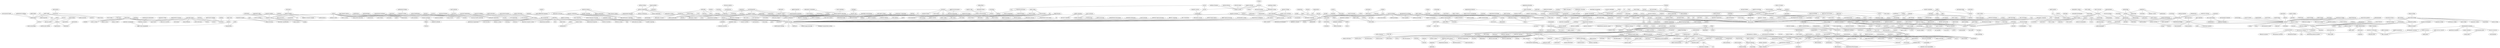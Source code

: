strict graph layer2 {
	graph [name=layer2];
	node [label="\N"];
	1626	[label="meta-analysis",
		level=3,
		weight=214.0];
	1739	[label=biostatistics,
		level=1,
		weight=1173.0];
	1626 -- 1739	[level=3,
		weight=17.0];
	1030	[label=parallel,
		level=3,
		weight=232.0];
	1300	[label="distributed computing",
		level=2,
		weight=516.0];
	1030 -- 1300	[level=3,
		weight=100.0];
	378	[label=health,
		level=1,
		weight=1282.0];
	4190	[label=aging,
		level=1,
		weight=1482.0];
	378 -- 4190	[level=1,
		weight=79.0];
	5768	[label="well-being",
		level=3,
		weight=230.0];
	378 -- 5768	[level=3,
		weight=35.0];
	4503	[label=safety,
		level=3,
		weight=256.0];
	378 -- 4503	[level=3,
		weight=24.0];
	943	[label=nanotechnology,
		level=1,
		weight=3024.0];
	1891	[label="materials science",
		level=1,
		weight=3272.0];
	943 -- 1891	[level=1,
		weight=312.0];
	1580	[label=electronics,
		level=3,
		weight=427.0];
	943 -- 1580	[level=3,
		weight=28.0];
	1384	[label="surface chemistry",
		level=3,
		weight=268.0];
	943 -- 1384	[level=3,
		weight=26.0];
	5335	[label="solar cells",
		level=2,
		weight=632.0];
	943 -- 5335	[level=2,
		weight=56.0];
	2630	[label=semiconductors,
		level=2,
		weight=716.0];
	943 -- 2630	[level=2,
		weight=70.0];
	3596	[label="drug delivery",
		level=1,
		weight=1120.0];
	943 -- 3596	[level=1,
		weight=143.0];
	3112	[label=nanoscience,
		level=2,
		weight=644.0];
	943 -- 3112	[level=2,
		weight=114.0];
	5885	[label=biosensors,
		level=2,
		weight=750.0];
	943 -- 5885	[level=2,
		weight=81.0];
	5606	[label=mems,
		level=2,
		weight=872.0];
	943 -- 5606	[level=1,
		weight=83.0];
	1178	[label="electronic materials",
		weight=120.0];
	943 -- 1178	[level=3,
		weight=14.0];
	3787	[label=graphene,
		level=2,
		weight=900.0];
	943 -- 3787	[level=2,
		weight=97.0];
	1873	[label="materials chemistry",
		level=2,
		weight=528.0];
	943 -- 1873	[level=2,
		weight=44.0];
	2092	[label=optimization,
		level=1,
		weight=2557.0];
	4708	[label="operations research",
		level=1,
		weight=1120.0];
	2092 -- 4708	[level=1,
		weight=165.0];
	3172	[label="optimal control",
		level=3,
		weight=247.0];
	2092 -- 3172	[level=3,
		weight=39.0];
	4892	[label="energy systems",
		level=3,
		weight=253.0];
	2092 -- 4892	[level=3,
		weight=23.0];
	5607	[label="machine learning",
		level=1,
		weight=11046.0];
	2092 -- 5607	[level=1,
		weight=383.0];
	4593	[label="power systems",
		level=2,
		weight=591.0];
	2092 -- 4593	[level=1,
		weight=61.0];
	2916	[label="game theory",
		level=1,
		weight=1138.0];
	2092 -- 2916	[level=1,
		weight=78.0];
	5934	[label=reliability,
		level=3,
		weight=415.0];
	2092 -- 5934	[level=3,
		weight=35.0];
	4732	[label=simulation,
		level=1,
		weight=1276.0];
	2092 -- 4732	[level=1,
		weight=90.0];
	4571	[label="condensed matter theory",
		level=3,
		weight=365.0];
	2560	[label=physics,
		level=1,
		weight=2647.0];
	4571 -- 2560	[level=3,
		weight=26.0];
	217	[label=archaeology,
		level=2,
		weight=714.0];
	3834	[label=anthropology,
		level=2,
		weight=715.0];
	217 -- 3834	[level=2,
		weight=93.0];
	3649	[label=systems,
		level=2,
		weight=694.0];
	3218	[label=networks,
		level=1,
		weight=1679.0];
	3649 -- 3218	[level=2,
		weight=113.0];
	3170	[label="computer architecture",
		level=1,
		weight=1187.0];
	3864	[label="embedded systems",
		level=2,
		weight=913.0];
	3170 -- 3864	[level=2,
		weight=96.0];
	2151	[label="high performance computing",
		level=2,
		weight=883.0];
	3170 -- 2151	[level=2,
		weight=64.0];
	1908	[label=vlsi,
		level=3,
		weight=291.0];
	3170 -- 1908	[level=3,
		weight=47.0];
	2002	[label=compilers,
		level=3,
		weight=365.0];
	3170 -- 2002	[level=1,
		weight=97.0];
	5227	[label="international law",
		level=3,
		weight=244.0];
	3232	[label="human rights",
		level=3,
		weight=484.0];
	5227 -- 3232	[level=3,
		weight=59.0];
	2682	[label=chemistry,
		level=1,
		weight=2206.0];
	1891 -- 2682	[level=1,
		weight=219.0];
	3697	[label=metallurgy,
		level=3,
		weight=228.0];
	1891 -- 3697	[level=3,
		weight=61.0];
	1941	[label="solid state physics",
		level=3,
		weight=276.0];
	1891 -- 1941	[level=3,
		weight=37.0];
	1394	[label="condensed matter physics",
		level=1,
		weight=1631.0];
	1891 -- 1394	[level=1,
		weight=126.0];
	1891 -- 2560	[level=1,
		weight=246.0];
	2934	[label="chemical engineering",
		level=2,
		weight=899.0];
	1891 -- 2934	[level=2,
		weight=69.0];
	5947	[label="polymer science",
		level=3,
		weight=319.0];
	1891 -- 5947	[level=3,
		weight=45.0];
	5306	[label="mechanical engineering",
		level=2,
		weight=577.0];
	1891 -- 5306	[level=2,
		weight=53.0];
	3819	[label="thin films",
		level=2,
		weight=542.0];
	1891 -- 3819	[level=2,
		weight=75.0];
	204	[label=engineering,
		level=2,
		weight=1025.0];
	1891 -- 204	[level=2,
		weight=305.0];
	560	[label="electron microscopy",
		level=3,
		weight=436.0];
	1891 -- 560	[level=3,
		weight=76.0];
	5101	[label="electrical engineering",
		level=3,
		weight=416.0];
	1891 -- 5101	[level=3,
		weight=22.0];
	1413	[label=tribology,
		level=3,
		weight=339.0];
	1891 -- 1413	[level=3,
		weight=19.0];
	2406	[label=electrochemistry,
		level=1,
		weight=1283.0];
	1891 -- 2406	[level=1,
		weight=106.0];
	2188	[label="mathematics education",
		level=3,
		weight=396.0];
	2762	[label="teacher education",
		level=3,
		weight=440.0];
	2188 -- 2762	[level=3,
		weight=28.0];
	2409	[label="computer graphics",
		level=1,
		weight=1251.0];
	1963	[label="computer vision",
		level=1,
		weight=5478.0];
	2409 -- 1963	[level=1,
		weight=374.0];
	4336	[label=visualization,
		level=2,
		weight=533.0];
	2409 -- 4336	[level=2,
		weight=105.0];
	1411	[label="virtual reality",
		level=2,
		weight=524.0];
	2409 -- 1411	[level=2,
		weight=83.0];
	1165	[label="data science",
		level=2,
		weight=798.0];
	1165 -- 5607	[level=2,
		weight=203.0];
	5170	[label="theoretical chemistry",
		level=3,
		weight=420.0];
	2386	[label="computational chemistry",
		level=2,
		weight=1056.0];
	5170 -- 2386	[level=3,
		weight=116.0];
	874	[label="combinatorial optimization",
		level=3,
		weight=333.0];
	874 -- 4708	[level=3,
		weight=63.0];
	3300	[label=oceanography,
		level=2,
		weight=532.0];
	2760	[label=biogeochemistry,
		level=2,
		weight=861.0];
	3300 -- 2760	[level=2,
		weight=46.0];
	4760	[label="heterogeneous catalysis",
		level=3,
		weight=340.0];
	3182	[label="surface science",
		level=3,
		weight=508.0];
	4760 -- 3182	[level=3,
		weight=26.0];
	2049	[label="health informatics",
		level=3,
		weight=418.0];
	4236	[label="data mining",
		level=1,
		weight=3417.0];
	2049 -- 4236	[level=3,
		weight=43.0];
	1091	[label=endocrinology,
		level=3,
		weight=415.0];
	1589	[label=diabetes,
		level=2,
		weight=989.0];
	1091 -- 1589	[level=3,
		weight=61.0];
	5065	[label=reproduction,
		level=3,
		weight=215.0];
	1091 -- 5065	[level=3,
		weight=20.0];
	1305	[label=food,
		level=3,
		weight=267.0];
	716	[label=agriculture,
		level=2,
		weight=612.0];
	1305 -- 716	[level=3,
		weight=32.0];
	5651	[label="structural geology",
		level=3,
		weight=344.0];
	2187	[label=tectonics,
		level=2,
		weight=566.0];
	5651 -- 2187	[level=3,
		weight=164.0];
	3304	[label="sustainable development",
		level=3,
		weight=314.0];
	3314	[label="climate change",
		level=1,
		weight=2181.0];
	3304 -- 3314	[level=3,
		weight=24.0];
	2822	[label="history of science",
		level=3,
		weight=227.0];
	1513	[label=technology,
		level=1,
		weight=1153.0];
	2822 -- 1513	[level=3,
		weight=25.0];
	1080	[label="environmental health",
		level=3,
		weight=242.0];
	5775	[label=epidemiology,
		level=1,
		weight=1984.0];
	1080 -- 5775	[level=3,
		weight=47.0];
	5235	[label=multimedia,
		level=3,
		weight=376.0];
	5235 -- 1963	[level=3,
		weight=132.0];
	3143	[label="environmental economics",
		level=2,
		weight=597.0];
	2586	[label="agricultural economics",
		level=3,
		weight=302.0];
	3143 -- 2586	[level=3,
		weight=39.0];
	3415	[label="energy economics",
		level=3,
		weight=272.0];
	3143 -- 3415	[level=3,
		weight=64.0];
	5112	[label="resource economics",
		weight=160.0];
	3143 -- 5112	[level=3,
		weight=43.0];
	5495	[label="development economics",
		level=2,
		weight=604.0];
	3143 -- 5495	[level=2,
		weight=38.0];
	624	[label=depression,
		level=3,
		weight=452.0];
	3137	[label=stress,
		level=3,
		weight=479.0];
	624 -- 3137	[level=2,
		weight=27.0];
	5545	[label=anxiety,
		level=3,
		weight=281.0];
	624 -- 5545	[level=2,
		weight=87.0];
	208	[label=culture,
		level=2,
		weight=700.0];
	1245	[label=gender,
		level=1,
		weight=1615.0];
	208 -- 1245	[level=2,
		weight=56.0];
	2891	[label=scheduling,
		level=3,
		weight=341.0];
	2891 -- 4708	[level=3,
		weight=58.0];
	396	[label=housing,
		level=3,
		weight=254.0];
	4118	[label="urban planning",
		level=3,
		weight=436.0];
	396 -- 4118	[level=3,
		weight=24.0];
	4476	[label="new media",
		level=3,
		weight=306.0];
	1142	[label="social media",
		level=1,
		weight=1109.0];
	4476 -- 1142	[level=3,
		weight=28.0];
	346	[label="operating systems",
		level=3,
		weight=492.0];
	1657	[label="distributed systems",
		level=1,
		weight=1415.0];
	346 -- 1657	[level=3,
		weight=115.0];
	534	[label="educational psychology",
		level=3,
		weight=204.0];
	1070	[label="educational technology",
		level=2,
		weight=544.0];
	534 -- 1070	[level=3,
		weight=18.0];
	1556	[label="disease ecology",
		level=3,
		weight=222.0];
	3938	[label="conservation biology",
		level=1,
		weight=1902.0];
	1556 -- 3938	[level=3,
		weight=37.0];
	2375	[label=hiv,
		level=2,
		weight=909.0];
	3604	[label=aids,
		level=3,
		weight=262.0];
	2375 -- 3604	[level=3,
		weight=227.0];
	2122	[label="health disparities",
		level=3,
		weight=387.0];
	2375 -- 2122	[level=3,
		weight=21.0];
	2375 -- 5775	[level=2,
		weight=79.0];
	1355	[label="data visualization",
		level=3,
		weight=228.0];
	1355 -- 5607	[level=3,
		weight=30.0];
	851	[label=acoustics,
		level=3,
		weight=493.0];
	981	[label=vibration,
		level=3,
		weight=347.0];
	851 -- 981	[level=3,
		weight=66.0];
	448	[label="corpus linguistics",
		level=3,
		weight=212.0];
	2266	[label="computational linguistics",
		level=2,
		weight=603.0];
	448 -- 2266	[level=3,
		weight=31.0];
	107	[label="software testing",
		level=3,
		weight=210.0];
	5166	[label="software engineering",
		level=1,
		weight=2055.0];
	107 -- 5166	[level=3,
		weight=97.0];
	4644	[label="medical image analysis",
		level=3,
		weight=401.0];
	4644 -- 5607	[level=3,
		weight=116.0];
	5781	[label=leadership,
		level=2,
		weight=740.0];
	5318	[label=management,
		level=2,
		weight=976.0];
	5781 -- 5318	[level=2,
		weight=42.0];
	3433	[label=advertising,
		level=3,
		weight=220.0];
	116	[label=marketing,
		level=1,
		weight=1190.0];
	3433 -- 116	[level=3,
		weight=55.0];
	5716	[label=materials,
		level=2,
		weight=935.0];
	2682 -- 5716	[level=2,
		weight=117.0];
	3105	[label="atmospheric science",
		level=3,
		weight=402.0];
	3931	[label=meteorology,
		level=3,
		weight=264.0];
	3105 -- 3931	[level=3,
		weight=42.0];
	1050	[label=pain,
		level=3,
		weight=435.0];
	2556	[label=neuroscience,
		level=1,
		weight=5781.0];
	1050 -- 2556	[level=3,
		weight=71.0];
	5496	[label="finite element analysis",
		level=3,
		weight=266.0];
	2128	[label=biomechanics,
		level=1,
		weight=1657.0];
	5496 -- 2128	[level=3,
		weight=34.0];
	2194	[label="visual perception",
		level=3,
		weight=257.0];
	3049	[label="cognitive neuroscience",
		level=1,
		weight=1431.0];
	2194 -- 3049	[level=3,
		weight=32.0];
	3068	[label=epigenetics,
		level=1,
		weight=1269.0];
	1540	[label=transcription,
		level=3,
		weight=228.0];
	3068 -- 1540	[level=3,
		weight=41.0];
	1109	[label=genetics,
		level=1,
		weight=3043.0];
	3068 -- 1109	[level=1,
		weight=129.0];
	3267	[label=astrophysics,
		level=2,
		weight=988.0];
	3267 -- 2560	[level=2,
		weight=100.0];
	2387	[label="plasma physics",
		level=2,
		weight=539.0];
	3267 -- 2387	[level=2,
		weight=32.0];
	4927	[label=cosmology,
		level=2,
		weight=643.0];
	3267 -- 4927	[level=2,
		weight=188.0];
	1871	[label=astronomy,
		level=2,
		weight=609.0];
	3267 -- 1871	[level=2,
		weight=240.0];
	854	[label=signal,
		level=3,
		weight=301.0];
	2168	[label="image processing",
		level=1,
		weight=2648.0];
	854 -- 2168	[level=3,
		weight=97.0];
	2379	[label=ecophysiology,
		level=3,
		weight=227.0];
	5226	[label=ecology,
		level=1,
		weight=3351.0];
	2379 -- 5226	[level=3,
		weight=38.0];
	2031	[label="2d materials",
		level=3,
		weight=452.0];
	2031 -- 3787	[level=3,
		weight=97.0];
	3633	[label=energy,
		level=1,
		weight=1626.0];
	2717	[label=environment,
		level=2,
		weight=828.0];
	3633 -- 2717	[level=2,
		weight=150.0];
	3688	[label=combustion,
		level=2,
		weight=648.0];
	3633 -- 3688	[level=1,
		weight=68.0];
	106	[label=sustainability,
		level=1,
		weight=1357.0];
	3633 -- 106	[level=1,
		weight=78.0];
	4860	[label=catalysis,
		level=1,
		weight=1272.0];
	3633 -- 4860	[level=1,
		weight=71.0];
	5522	[label="mathematical biology",
		level=3,
		weight=459.0];
	5228	[label="dynamical systems",
		level=2,
		weight=781.0];
	5522 -- 5228	[level=3,
		weight=41.0];
	1631	[label="intellectual property",
		level=3,
		weight=213.0];
	1229	[label=copyright,
		weight=117.0];
	1631 -- 1229	[level=3,
		weight=36.0];
	4481	[label=innovation,
		level=1,
		weight=1414.0];
	1631 -- 4481	[level=3,
		weight=26.0];
	3333	[label=bioengineering,
		level=2,
		weight=693.0];
	5403	[label=biomaterials,
		level=1,
		weight=2072.0];
	3333 -- 5403	[level=2,
		weight=71.0];
	3563	[label=ultrasound,
		level=3,
		weight=264.0];
	5873	[label="medical imaging",
		level=2,
		weight=1007.0];
	3563 -- 5873	[level=3,
		weight=30.0];
	2404	[label="plant ecology",
		level=3,
		weight=344.0];
	3938 -- 2404	[level=3,
		weight=37.0];
	1627	[label="community ecology",
		level=2,
		weight=593.0];
	3938 -- 1627	[level=2,
		weight=72.0];
	1750	[label=herpetology,
		level=3,
		weight=271.0];
	3938 -- 1750	[level=3,
		weight=77.0];
	3711	[label="marine ecology",
		level=2,
		weight=590.0];
	3938 -- 3711	[level=2,
		weight=63.0];
	1996	[label="population ecology",
		level=3,
		weight=217.0];
	3938 -- 1996	[level=3,
		weight=60.0];
	3938 -- 5226	[level=1,
		weight=493.0];
	2046	[label="landscape ecology",
		level=3,
		weight=439.0];
	3938 -- 2046	[level=3,
		weight=96.0];
	1358	[label="evolutionary ecology",
		level=3,
		weight=463.0];
	3938 -- 1358	[level=3,
		weight=39.0];
	1501	[label="plant physiology",
		level=3,
		weight=383.0];
	3363	[label="molecular biology",
		level=1,
		weight=2880.0];
	1501 -- 3363	[level=3,
		weight=24.0];
	4337	[label=photosynthesis,
		level=3,
		weight=274.0];
	1501 -- 4337	[level=3,
		weight=27.0];
	5213	[label=economics,
		level=1,
		weight=2155.0];
	352	[label=econometrics,
		level=2,
		weight=725.0];
	5213 -- 352	[level=1,
		weight=109.0];
	1470	[label="economic history",
		level=3,
		weight=312.0];
	5213 -- 1470	[level=3,
		weight=28.0];
	2435	[label=finance,
		level=1,
		weight=1130.0];
	5213 -- 2435	[level=1,
		weight=187.0];
	2740	[label="industrial organization",
		level=2,
		weight=577.0];
	5213 -- 2740	[level=2,
		weight=67.0];
	2854	[label="social science",
		level=3,
		weight=208.0];
	5213 -- 2854	[level=3,
		weight=20.0];
	1482	[label=law,
		level=2,
		weight=946.0];
	5213 -- 1482	[level=2,
		weight=175.0];
	2535	[label="renewable energy",
		level=1,
		weight=1373.0];
	334	[label="wind energy",
		level=3,
		weight=212.0];
	2535 -- 334	[level=3,
		weight=28.0];
	2841	[label="energy efficiency",
		level=3,
		weight=363.0];
	2535 -- 2841	[level=3,
		weight=41.0];
	4346	[label=biofuels,
		level=3,
		weight=503.0];
	2535 -- 4346	[level=3,
		weight=31.0];
	2371	[label="power electronics",
		level=2,
		weight=1023.0];
	2535 -- 2371	[level=2,
		weight=164.0];
	2535 -- 4593	[level=1,
		weight=98.0];
	2825	[label=physiology,
		level=2,
		weight=796.0];
	2825 -- 2556	[level=2,
		weight=89.0];
	5444	[label=macroeconomics,
		level=2,
		weight=847.0];
	3568	[label="labor economics",
		level=2,
		weight=650.0];
	5444 -- 3568	[level=2,
		weight=59.0];
	2720	[label="international economics",
		level=3,
		weight=276.0];
	5444 -- 2720	[level=3,
		weight=75.0];
	1599	[label="international finance",
		level=3,
		weight=233.0];
	5444 -- 1599	[level=3,
		weight=72.0];
	3738	[label="financial economics",
		level=3,
		weight=246.0];
	5444 -- 3738	[level=3,
		weight=47.0];
	3712	[label="density functional theory",
		level=3,
		weight=267.0];
	2988	[label="computational materials science",
		level=3,
		weight=372.0];
	3712 -- 2988	[level=3,
		weight=21.0];
	4698	[label="quantum chemistry",
		level=3,
		weight=296.0];
	3712 -- 4698	[level=3,
		weight=26.0];
	498	[label="invasive species",
		level=3,
		weight=218.0];
	498 -- 5226	[level=3,
		weight=44.0];
	3008	[label=spectroscopy,
		level=2,
		weight=792.0];
	657	[label="physical chemistry",
		level=2,
		weight=825.0];
	3008 -- 657	[level=2,
		weight=68.0];
	1643	[label=translation,
		level=3,
		weight=206.0];
	3434	[label=linguistics,
		level=2,
		weight=872.0];
	1643 -- 3434	[level=3,
		weight=12.0];
	1864	[label=proteins,
		level=3,
		weight=239.0];
	5245	[label=biophysics,
		level=1,
		weight=2308.0];
	1864 -- 5245	[level=3,
		weight=25.0];
	4969	[label="social network analysis",
		level=2,
		weight=546.0];
	4969 -- 4236	[level=2,
		weight=115.0];
	2441	[label="coding theory",
		level=3,
		weight=268.0];
	1748	[label="information theory",
		level=2,
		weight=927.0];
	2441 -- 1748	[level=3,
		weight=107.0];
	5458	[label=colloids,
		level=3,
		weight=361.0];
	150	[label="soft matter",
		level=2,
		weight=571.0];
	5458 -- 150	[level=3,
		weight=73.0];
	1495	[label=interfaces,
		level=3,
		weight=242.0];
	5458 -- 1495	[level=3,
		weight=33.0];
	5762	[label="political theory",
		level=3,
		weight=308.0];
	600	[label="political philosophy",
		level=3,
		weight=263.0];
	5762 -- 600	[level=3,
		weight=40.0];
	3651	[label=philosophy,
		level=2,
		weight=758.0];
	782	[label=metaphysics,
		level=3,
		weight=222.0];
	3651 -- 782	[level=2,
		weight=44.0];
	3926	[label=ethics,
		level=2,
		weight=744.0];
	3651 -- 3926	[level=2,
		weight=66.0];
	30	[label=literature,
		level=3,
		weight=363.0];
	3651 -- 30	[level=3,
		weight=31.0];
	1484	[label="developmental psychology",
		level=3,
		weight=421.0];
	113	[label="cognitive development",
		level=3,
		weight=220.0];
	1484 -- 113	[level=3,
		weight=23.0];
	590	[label="social cognition",
		level=3,
		weight=397.0];
	1484 -- 590	[level=3,
		weight=22.0];
	4444	[label=bioethics,
		level=3,
		weight=294.0];
	4444 -- 3926	[level=3,
		weight=42.0];
	2826	[label=vision,
		level=3,
		weight=495.0];
	2826 -- 2556	[level=3,
		weight=82.0];
	963	[label=corrosion,
		level=3,
		weight=339.0];
	963 -- 2406	[level=3,
		weight=109.0];
	4068	[label="social psychology",
		level=2,
		weight=954.0];
	5556	[label=personality,
		level=3,
		weight=485.0];
	4068 -- 5556	[level=3,
		weight=31.0];
	4186	[label="quantitative methods",
		level=3,
		weight=248.0];
	4068 -- 4186	[level=3,
		weight=11.0];
	727	[label=psychology,
		level=1,
		weight=2022.0];
	4068 -- 727	[level=1,
		weight=44.0];
	4068 -- 590	[level=3,
		weight=50.0];
	2574	[label="social neuroscience",
		level=3,
		weight=213.0];
	4068 -- 2574	[level=3,
		weight=35.0];
	2924	[label="health psychology",
		level=3,
		weight=391.0];
	4068 -- 2924	[level=3,
		weight=37.0];
	391	[label="political psychology",
		level=3,
		weight=243.0];
	4068 -- 391	[level=1,
		weight=47.0];
	3582	[label=mechanics,
		level=3,
		weight=438.0];
	3582 -- 5716	[level=3,
		weight=43.0];
	3744	[label="formal methods",
		level=2,
		weight=581.0];
	3744 -- 5166	[level=2,
		weight=109.0];
	1138	[label=verification,
		level=3,
		weight=273.0];
	3744 -- 1138	[level=3,
		weight=53.0];
	5102	[label=assessment,
		level=3,
		weight=408.0];
	5556 -- 5102	[level=3,
		weight=19.0];
	5339	[label=nanoparticles,
		level=2,
		weight=595.0];
	5339 -- 3596	[level=2,
		weight=48.0];
	1527	[label=epistemology,
		level=3,
		weight=269.0];
	782 -- 1527	[level=3,
		weight=62.0];
	4421	[label="philosophy of mind",
		level=3,
		weight=242.0];
	782 -- 4421	[level=2,
		weight=54.0];
	3684	[label="philosophy of science",
		level=3,
		weight=395.0];
	782 -- 3684	[level=3,
		weight=47.0];
	2361	[label=neurosurgery,
		level=3,
		weight=392.0];
	2361 -- 2556	[level=3,
		weight=67.0];
	4825	[label=geomorphology,
		level=2,
		weight=579.0];
	4388	[label=geology,
		level=1,
		weight=1135.0];
	4825 -- 4388	[level=1,
		weight=43.0];
	3944	[label=hydrology,
		level=1,
		weight=1221.0];
	4825 -- 3944	[level=1,
		weight=88.0];
	3527	[label=art,
		level=3,
		weight=318.0];
	1987	[label=architecture,
		level=2,
		weight=577.0];
	3527 -- 1987	[level=3,
		weight=14.0];
	5849	[label="digital signal processing",
		level=3,
		weight=301.0];
	5849 -- 5607	[level=3,
		weight=34.0];
	1221	[label=biodiversity,
		level=2,
		weight=710.0];
	1221 -- 5226	[level=2,
		weight=151.0];
	904	[label=attention,
		level=2,
		weight=608.0];
	5513	[label=perception,
		level=3,
		weight=492.0];
	904 -- 5513	[level=3,
		weight=86.0];
	904 -- 3049	[level=2,
		weight=89.0];
	3020	[label="digital media",
		level=3,
		weight=228.0];
	3020 -- 1142	[level=3,
		weight=25.0];
	5876	[label=complexity,
		level=3,
		weight=271.0];
	3900	[label=algorithms,
		level=1,
		weight=1235.0];
	5876 -- 3900	[level=3,
		weight=48.0];
	1448	[label="molecular modeling",
		level=3,
		weight=290.0];
	2386 -- 1448	[level=3,
		weight=56.0];
	2386 -- 657	[level=2,
		weight=63.0];
	2386 -- 4698	[level=3,
		weight=74.0];
	4033	[label="numerical modeling",
		level=3,
		weight=340.0];
	3108	[label="rock mechanics",
		level=3,
		weight=213.0];
	4033 -- 3108	[level=3,
		weight=17.0];
	4375	[label="quantum information",
		level=2,
		weight=763.0];
	3127	[label="quantum physics",
		level=3,
		weight=325.0];
	4375 -- 3127	[level=3,
		weight=72.0];
	5004	[label="quantum computing",
		level=3,
		weight=385.0];
	4375 -- 5004	[level=3,
		weight=97.0];
	677	[label="quantum optics",
		level=2,
		weight=864.0];
	4375 -- 677	[level=2,
		weight=212.0];
	2209	[label="alzheimer s disease",
		level=3,
		weight=394.0];
	2209 -- 2556	[level=3,
		weight=62.0];
	4272	[label="recommender systems",
		level=3,
		weight=397.0];
	4272 -- 5607	[level=3,
		weight=107.0];
	1405	[label=conflict,
		level=3,
		weight=269.0];
	1485	[label="international relations",
		level=2,
		weight=838.0];
	1405 -- 1485	[level=3,
		weight=21.0];
	5633	[label="library science",
		level=3,
		weight=208.0];
	3122	[label="information science",
		level=3,
		weight=486.0];
	5633 -- 3122	[level=3,
		weight=41.0];
	3265	[label="computational intelligence",
		level=3,
		weight=397.0];
	3265 -- 5607	[level=3,
		weight=74.0];
	517	[label=bioenergy,
		level=3,
		weight=314.0];
	5772	[label=biomass,
		level=3,
		weight=227.0];
	517 -- 5772	[level=3,
		weight=48.0];
	517 -- 4346	[level=3,
		weight=44.0];
	2034	[label="supramolecular chemistry",
		level=3,
		weight=364.0];
	906	[label="organic chemistry",
		level=2,
		weight=1028.0];
	2034 -- 906	[level=3,
		weight=42.0];
	2418	[label="probability theory",
		level=3,
		weight=213.0];
	5277	[label="stochastic processes",
		level=3,
		weight=349.0];
	2418 -- 5277	[level=3,
		weight=25.0];
	905	[label=paleontology,
		level=3,
		weight=292.0];
	1528	[label=paleoecology,
		level=3,
		weight=217.0];
	905 -- 1528	[level=3,
		weight=30.0];
	905 -- 4388	[level=3,
		weight=53.0];
	5825	[label=geophysics,
		level=2,
		weight=933.0];
	5825 -- 4388	[level=2,
		weight=145.0];
	1007	[label=seismology,
		level=3,
		weight=460.0];
	5825 -- 1007	[level=3,
		weight=191.0];
	5028	[label="planetary science",
		level=3,
		weight=383.0];
	5825 -- 5028	[level=3,
		weight=41.0];
	778	[label=geodynamics,
		level=3,
		weight=221.0];
	5825 -- 778	[level=3,
		weight=67.0];
	954	[label=periodismo,
		weight=74.0];
	1348	[label=comunicacin,
		weight=123.0];
	954 -- 1348	[level=3,
		weight=19.0];
	4268	[label=journalism,
		level=3,
		weight=285.0];
	954 -- 4268	[level=3,
		weight=9.0];
	2871	[label="energy harvesting",
		level=3,
		weight=422.0];
	2871 -- 5606	[level=3,
		weight=41.0];
	3052	[label=gnero,
		weight=89.0];
	1348 -- 3052	[level=3,
		weight=9.0];
	2104	[label="medical devices",
		level=3,
		weight=298.0];
	554	[label="biomedical engineering",
		level=1,
		weight=1263.0];
	2104 -- 554	[level=3,
		weight=29.0];
	4325	[label=planning,
		level=3,
		weight=357.0];
	3259	[label="artificial intelligence",
		level=1,
		weight=5844.0];
	4325 -- 3259	[level=3,
		weight=67.0];
	841	[label="spatial analysis",
		level=3,
		weight=284.0];
	2061	[label=gis,
		level=1,
		weight=1284.0];
	841 -- 2061	[level=3,
		weight=93.0];
	3035	[label="evolutionary computation",
		level=3,
		weight=431.0];
	3035 -- 3259	[level=3,
		weight=121.0];
	4762	[label=design,
		level=2,
		weight=956.0];
	1000	[label=manufacturing,
		level=3,
		weight=328.0];
	4762 -- 1000	[level=3,
		weight=36.0];
	4762 -- 4481	[level=2,
		weight=43.0];
	4762 -- 1987	[level=2,
		weight=55.0];
	364	[label="health economics",
		level=2,
		weight=977.0];
	364 -- 3568	[level=2,
		weight=99.0];
	94	[label="health policy",
		level=3,
		weight=443.0];
	364 -- 94	[level=3,
		weight=86.0];
	1931	[label=entomology,
		level=2,
		weight=600.0];
	1931 -- 5226	[level=2,
		weight=118.0];
	2870	[label="chemical ecology",
		level=3,
		weight=210.0];
	1931 -- 2870	[level=3,
		weight=27.0];
	5442	[label="emotion regulation",
		weight=195.0];
	2230	[label=emotion,
		level=2,
		weight=951.0];
	5442 -- 2230	[level=3,
		weight=37.0];
	5596	[label=mindfulness,
		level=3,
		weight=210.0];
	5442 -- 5596	[level=3,
		weight=19.0];
	4459	[label="plant breeding",
		level=3,
		weight=261.0];
	4459 -- 1109	[level=3,
		weight=99.0];
	1440	[label=analysis,
		level=3,
		weight=374.0];
	5639	[label="partial differential equations",
		level=3,
		weight=478.0];
	1440 -- 5639	[level=3,
		weight=18.0];
	1302	[label="polymer chemistry",
		level=3,
		weight=477.0];
	1302 -- 906	[level=3,
		weight=54.0];
	1114	[label="applied linguistics",
		level=3,
		weight=285.0];
	1573	[label="second language acquisition",
		level=3,
		weight=284.0];
	1114 -- 1573	[level=3,
		weight=42.0];
	14	[label="molecular imaging",
		level=3,
		weight=319.0];
	3709	[label=nanomedicine,
		level=2,
		weight=619.0];
	14 -- 3709	[level=3,
		weight=38.0];
	813	[label="discourse analysis",
		level=3,
		weight=256.0];
	4145	[label=sociolinguistics,
		level=3,
		weight=280.0];
	813 -- 4145	[level=3,
		weight=27.0];
	4021	[label=internet,
		level=3,
		weight=222.0];
	4021 -- 1142	[level=3,
		weight=17.0];
	1822	[label=carbon,
		level=3,
		weight=211.0];
	2760 -- 1822	[level=3,
		weight=15.0];
	3375	[label="ecosystem ecology",
		level=3,
		weight=230.0];
	2760 -- 3375	[level=3,
		weight=86.0];
	3303	[label="microbial ecology",
		level=2,
		weight=872.0];
	2760 -- 3303	[level=2,
		weight=83.0];
	4981	[label="soil science",
		level=3,
		weight=367.0];
	2760 -- 4981	[level=3,
		weight=35.0];
	3396	[label="stable isotopes",
		level=3,
		weight=214.0];
	2760 -- 3396	[level=3,
		weight=30.0];
	4796	[label="water resources",
		level=3,
		weight=401.0];
	4796 -- 3944	[level=3,
		weight=171.0];
	501	[label=ict,
		level=3,
		weight=224.0];
	3763	[label=education,
		level=1,
		weight=2017.0];
	501 -- 3763	[level=3,
		weight=22.0];
	1663	[label="medical education",
		level=3,
		weight=473.0];
	5102 -- 1663	[level=3,
		weight=20.0];
	4012	[label=evaluation,
		level=3,
		weight=311.0];
	5102 -- 4012	[level=3,
		weight=25.0];
	1220	[label=electrophysiology,
		level=3,
		weight=348.0];
	593	[label=cardiology,
		level=2,
		weight=552.0];
	1220 -- 593	[level=2,
		weight=22.0];
	1220 -- 2556	[level=2,
		weight=72.0];
	1773	[label=storage,
		level=3,
		weight=246.0];
	2737	[label="energy conversion",
		level=3,
		weight=258.0];
	1773 -- 2737	[level=3,
		weight=66.0];
	3034	[label=psychophysiology,
		level=3,
		weight=212.0];
	3034 -- 2230	[level=3,
		weight=52.0];
	5391	[label="computational mechanics",
		level=2,
		weight=721.0];
	2798	[label="fracture mechanics",
		level=3,
		weight=351.0];
	5391 -- 2798	[level=3,
		weight=48.0];
	5391 -- 2128	[level=2,
		weight=38.0];
	4583	[label="numerical methods",
		level=3,
		weight=400.0];
	5391 -- 4583	[level=3,
		weight=28.0];
	5416	[label="solid mechanics",
		level=3,
		weight=446.0];
	5391 -- 5416	[level=3,
		weight=60.0];
	741	[label=obesity,
		level=2,
		weight=929.0];
	741 -- 1589	[level=2,
		weight=220.0];
	2729	[label=nutrition,
		level=2,
		weight=1015.0];
	741 -- 2729	[level=2,
		weight=110.0];
	1387	[label="physical activity",
		level=3,
		weight=452.0];
	741 -- 1387	[level=3,
		weight=55.0];
	5353	[label="data analysis",
		level=3,
		weight=493.0];
	5353 -- 5607	[level=3,
		weight=68.0];
	1668	[label="mathematical modeling",
		level=2,
		weight=681.0];
	1668 -- 5775	[level=2,
		weight=27.0];
	3985	[label="risk assessment",
		level=3,
		weight=222.0];
	3555	[label=toxicology,
		level=3,
		weight=509.0];
	3985 -- 3555	[level=3,
		weight=14.0];
	5203	[label=pragmatics,
		level=3,
		weight=257.0];
	2217	[label=semantics,
		level=3,
		weight=416.0];
	5203 -- 2217	[level=3,
		weight=98.0];
	2927	[label=religion,
		level=2,
		weight=521.0];
	5138	[label=politics,
		level=2,
		weight=644.0];
	2927 -- 5138	[level=2,
		weight=86.0];
	3500	[label=optoelectronics,
		level=2,
		weight=534.0];
	1671	[label=photonics,
		level=1,
		weight=1310.0];
	3500 -- 1671	[level=2,
		weight=100.0];
	325	[label="programming languages",
		level=2,
		weight=816.0];
	5166 -- 325	[level=1,
		weight=160.0];
	4010	[label="software architecture",
		level=3,
		weight=205.0];
	5166 -- 4010	[level=3,
		weight=79.0];
	604	[label="systems engineering",
		level=3,
		weight=213.0];
	5166 -- 604	[level=3,
		weight=13.0];
	2832	[label="information systems",
		level=2,
		weight=800.0];
	5166 -- 2832	[level=2,
		weight=42.0];
	2851	[label="computer science",
		level=1,
		weight=2121.0];
	5166 -- 2851	[level=1,
		weight=105.0];
	3159	[label="quantum dots",
		level=3,
		weight=297.0];
	5335 -- 3159	[level=3,
		weight=31.0];
	1716	[label="organic electronics",
		level=3,
		weight=472.0];
	5335 -- 1716	[level=3,
		weight=26.0];
	5803	[label=photovoltaics,
		level=2,
		weight=722.0];
	5335 -- 5803	[level=2,
		weight=51.0];
	2037	[label=biophotonics,
		level=3,
		weight=319.0];
	469	[label=optics,
		level=1,
		weight=1380.0];
	2037 -- 469	[level=3,
		weight=36.0];
	3674	[label="biomedical optics",
		level=3,
		weight=298.0];
	2037 -- 3674	[level=3,
		weight=32.0];
	1920	[label="ionic liquids",
		level=3,
		weight=236.0];
	1920 -- 4860	[level=3,
		weight=17.0];
	1533	[label=disability,
		level=3,
		weight=303.0];
	4190 -- 1533	[level=3,
		weight=30.0];
	4394	[label=dementia,
		level=3,
		weight=336.0];
	4190 -- 4394	[level=3,
		weight=63.0];
	1899	[label=cognition,
		level=2,
		weight=941.0];
	4190 -- 1899	[level=1,
		weight=66.0];
	3365	[label=epilepsy,
		level=3,
		weight=356.0];
	3365 -- 2556	[level=3,
		weight=69.0];
	5800	[label="global health",
		level=3,
		weight=484.0];
	5800 -- 5775	[level=3,
		weight=48.0];
	2861	[label="social theory",
		level=3,
		weight=233.0];
	5292	[label=sociology,
		level=1,
		weight=1079.0];
	2861 -- 5292	[level=3,
		weight=32.0];
	2569	[label="organizational behavior",
		level=3,
		weight=385.0];
	2569 -- 5318	[level=3,
		weight=42.0];
	2214	[label="human resource management",
		level=3,
		weight=259.0];
	2569 -- 2214	[level=3,
		weight=59.0];
	4568	[label=photochemistry,
		level=3,
		weight=278.0];
	4568 -- 657	[level=3,
		weight=28.0];
	3195	[label="marine biology",
		level=3,
		weight=506.0];
	3195 -- 5226	[level=3,
		weight=105.0];
	2390	[label=migration,
		level=2,
		weight=758.0];
	2390 -- 1245	[level=2,
		weight=85.0];
	3137 -- 2556	[level=2,
		weight=39.0];
	3218 -- 1657	[level=1,
		weight=132.0];
	197	[label=security,
		level=1,
		weight=1538.0];
	3218 -- 197	[level=1,
		weight=184.0];
	4479	[label=telecommunications,
		level=3,
		weight=260.0];
	3218 -- 4479	[level=3,
		weight=25.0];
	1236	[label="complex systems",
		level=2,
		weight=776.0];
	3218 -- 1236	[level=2,
		weight=60.0];
	722	[label=wireless,
		level=3,
		weight=212.0];
	3218 -- 722	[level=3,
		weight=46.0];
	2233	[label=magnetism,
		level=2,
		weight=560.0];
	1394 -- 2233	[level=2,
		weight=81.0];
	4087	[label=superconductivity,
		level=3,
		weight=418.0];
	1394 -- 4087	[level=3,
		weight=91.0];
	2417	[label="computational physics",
		level=3,
		weight=470.0];
	1394 -- 2417	[level=3,
		weight=45.0];
	2044	[label="theoretical physics",
		level=3,
		weight=478.0];
	1394 -- 2044	[level=3,
		weight=46.0];
	3925	[label=branding,
		level=3,
		weight=211.0];
	3925 -- 116	[level=3,
		weight=47.0];
	5175	[label="drug discovery",
		level=2,
		weight=595.0];
	2116	[label="medicinal chemistry",
		level=2,
		weight=713.0];
	5175 -- 2116	[level=2,
		weight=68.0];
	553	[label="media studies",
		level=3,
		weight=280.0];
	5739	[label="cultural studies",
		level=3,
		weight=401.0];
	553 -- 5739	[level=3,
		weight=38.0];
	4565	[label=communication,
		level=1,
		weight=1267.0];
	553 -- 4565	[level=3,
		weight=27.0];
	1513 -- 3763	[level=1,
		weight=75.0];
	2659	[label=science,
		level=2,
		weight=576.0];
	1513 -- 2659	[level=2,
		weight=46.0];
	712	[label="food science",
		level=3,
		weight=348.0];
	1513 -- 712	[level=3,
		weight=64.0];
	1513 -- 4481	[level=1,
		weight=80.0];
	5895	[label="3d printing",
		level=3,
		weight=255.0];
	3693	[label="additive manufacturing",
		level=3,
		weight=368.0];
	5895 -- 3693	[level=3,
		weight=65.0];
	2388	[label="tissue engineering",
		level=1,
		weight=1425.0];
	5895 -- 2388	[level=3,
		weight=29.0];
	4057	[label="protein engineering",
		level=3,
		weight=341.0];
	3956	[label="synthetic biology",
		level=2,
		weight=920.0];
	4057 -- 3956	[level=3,
		weight=57.0];
	5176	[label="carbon nanotubes",
		level=3,
		weight=323.0];
	5176 -- 3787	[level=3,
		weight=115.0];
	5314	[label="emergency medicine",
		level=3,
		weight=248.0];
	5314 -- 1663	[level=3,
		weight=21.0];
	1982	[label="medical informatics",
		level=3,
		weight=305.0];
	1982 -- 4236	[level=3,
		weight=36.0];
	5636	[label="public opinion",
		level=3,
		weight=322.0];
	250	[label="american politics",
		level=3,
		weight=239.0];
	5636 -- 250	[level=3,
		weight=39.0];
	4250	[label="political communication",
		level=3,
		weight=397.0];
	5636 -- 4250	[level=1,
		weight=62.0];
	660	[label="political behavior",
		level=3,
		weight=205.0];
	5636 -- 660	[level=3,
		weight=55.0];
	5636 -- 391	[level=1,
		weight=55.0];
	3345	[label="internet of things",
		level=2,
		weight=551.0];
	4448	[label="cloud computing",
		level=1,
		weight=1501.0];
	3345 -- 4448	[level=2,
		weight=64.0];
	2079	[label="wireless sensor networks",
		level=2,
		weight=697.0];
	3345 -- 2079	[level=2,
		weight=79.0];
	3709 -- 3596	[level=2,
		weight=155.0];
	2753	[label="innate immunity",
		level=3,
		weight=285.0];
	2592	[label=inflammation,
		level=2,
		weight=611.0];
	2753 -- 2592	[level=3,
		weight=33.0];
	3317	[label="time series analysis",
		level=3,
		weight=215.0];
	3317 -- 5607	[level=3,
		weight=31.0];
	2491	[label="knowledge representation",
		level=3,
		weight=282.0];
	2491 -- 3259	[level=3,
		weight=131.0];
	1785	[label="information extraction",
		level=3,
		weight=203.0];
	2948	[label="natural language processing",
		level=1,
		weight=1898.0];
	1785 -- 2948	[level=3,
		weight=86.0];
	4360	[label="particle physics",
		level=3,
		weight=384.0];
	3296	[label="high energy physics",
		level=3,
		weight=235.0];
	4360 -- 3296	[level=3,
		weight=31.0];
	4360 -- 4927	[level=3,
		weight=58.0];
	5871	[label="nuclear physics",
		level=3,
		weight=345.0];
	4360 -- 5871	[level=3,
		weight=47.0];
	119	[label=volcanology,
		level=3,
		weight=327.0];
	40	[label=geochemistry,
		level=1,
		weight=1076.0];
	119 -- 40	[level=3,
		weight=82.0];
	1097	[label=nanomaterials,
		level=1,
		weight=1632.0];
	1430	[label=photocatalysis,
		level=3,
		weight=356.0];
	1097 -- 1430	[level=3,
		weight=49.0];
	1097 -- 2737	[level=3,
		weight=34.0];
	1097 -- 2406	[level=1,
		weight=105.0];
	4841	[label=thermodynamics,
		level=3,
		weight=448.0];
	3872	[label="heat transfer",
		level=2,
		weight=897.0];
	4841 -- 3872	[level=3,
		weight=65.0];
	4490	[label="network science",
		level=3,
		weight=323.0];
	4490 -- 1236	[level=3,
		weight=55.0];
	1828	[label=microbiology,
		level=1,
		weight=2355.0];
	3363 -- 1828	[level=1,
		weight=256.0];
	4540	[label="cancer research",
		level=3,
		weight=448.0];
	3363 -- 4540	[level=3,
		weight=27.0];
	1100	[label="plant science",
		level=3,
		weight=230.0];
	3363 -- 1100	[level=3,
		weight=22.0];
	3492	[label="cancer biology",
		level=1,
		weight=1299.0];
	3363 -- 3492	[level=1,
		weight=103.0];
	4368	[label=biochemistry,
		level=1,
		weight=2460.0];
	3363 -- 4368	[level=1,
		weight=494.0];
	3363 -- 1109	[level=1,
		weight=340.0];
	16	[label="breast cancer",
		level=3,
		weight=359.0];
	4505	[label=cancer,
		level=1,
		weight=2228.0];
	16 -- 4505	[level=3,
		weight=16.0];
	1911	[label=business,
		level=3,
		weight=240.0];
	5318 -- 1911	[level=3,
		weight=44.0];
	2975	[label=strategy,
		level=2,
		weight=587.0];
	5318 -- 2975	[level=1,
		weight=60.0];
	5318 -- 116	[level=1,
		weight=55.0];
	834	[label="public administration",
		level=3,
		weight=327.0];
	5303	[label=governance,
		level=2,
		weight=513.0];
	834 -- 5303	[level=2,
		weight=23.0];
	539	[label="public policy",
		level=2,
		weight=727.0];
	834 -- 539	[level=2,
		weight=85.0];
	2056	[label="parkinson s disease",
		level=3,
		weight=224.0];
	2056 -- 2556	[level=3,
		weight=36.0];
	575	[label="numerical analysis",
		level=2,
		weight=815.0];
	3113	[label="scientific computing",
		level=2,
		weight=591.0];
	575 -- 3113	[level=2,
		weight=177.0];
	575 -- 5639	[level=3,
		weight=55.0];
	940	[label="applied mathematics",
		level=2,
		weight=852.0];
	575 -- 940	[level=2,
		weight=94.0];
	5194	[label="finite element method",
		level=3,
		weight=310.0];
	575 -- 5194	[level=3,
		weight=40.0];
	527	[label=development,
		level=1,
		weight=1423.0];
	2129	[label=growth,
		level=3,
		weight=204.0];
	527 -- 2129	[level=3,
		weight=55.0];
	1078	[label="political economy",
		level=2,
		weight=922.0];
	527 -- 1078	[level=2,
		weight=53.0];
	4452	[label=africa,
		level=3,
		weight=210.0];
	527 -- 4452	[level=3,
		weight=25.0];
	4813	[label=evolution,
		level=1,
		weight=2669.0];
	527 -- 4813	[level=1,
		weight=101.0];
	2162	[label=metamaterials,
		level=2,
		weight=673.0];
	3913	[label=antennas,
		level=3,
		weight=504.0];
	2162 -- 3913	[level=3,
		weight=84.0];
	4963	[label=plasmonics,
		level=2,
		weight=1034.0];
	2162 -- 4963	[level=2,
		weight=219.0];
	1601	[label=organizations,
		level=3,
		weight=432.0];
	595	[label=work,
		level=3,
		weight=263.0];
	1601 -- 595	[level=3,
		weight=28.0];
	4970	[label="life cycle assessment",
		level=3,
		weight=235.0];
	4970 -- 106	[level=3,
		weight=46.0];
	4343	[label="global change",
		level=3,
		weight=254.0];
	4343 -- 5226	[level=3,
		weight=48.0];
	4238	[label=ethnicity,
		level=3,
		weight=370.0];
	1347	[label=race,
		level=2,
		weight=555.0];
	4238 -- 1347	[level=3,
		weight=192.0];
	2943	[label="self-assembly",
		level=3,
		weight=425.0];
	2943 -- 5403	[level=3,
		weight=33.0];
	4533	[label=neuropsychology,
		level=3,
		weight=464.0];
	4533 -- 3049	[level=3,
		weight=61.0];
	3962	[label=symbiosis,
		level=3,
		weight=223.0];
	3962 -- 4813	[level=3,
		weight=45.0];
	2025	[label=geoscience,
		level=3,
		weight=230.0];
	4388 -- 2025	[level=3,
		weight=22.0];
	4388 -- 40	[level=1,
		weight=216.0];
	4388 -- 2187	[level=2,
		weight=117.0];
	5679	[label="earth sciences",
		level=3,
		weight=394.0];
	4388 -- 5679	[level=3,
		weight=74.0];
	3736	[label=sedimentology,
		level=3,
		weight=371.0];
	4388 -- 3736	[level=3,
		weight=70.0];
	808	[label=language,
		level=2,
		weight=594.0];
	808 -- 1899	[level=2,
		weight=45.0];
	4977	[label=music,
		level=3,
		weight=337.0];
	808 -- 4977	[level=3,
		weight=16.0];
	3319	[label=literacy,
		level=3,
		weight=295.0];
	808 -- 3319	[level=3,
		weight=41.0];
	5467	[label=motivation,
		level=2,
		weight=538.0];
	5467 -- 2230	[level=2,
		weight=66.0];
	4893	[label="applied microeconomics",
		level=3,
		weight=244.0];
	4893 -- 2740	[level=3,
		weight=48.0];
	1740	[label="water treatment",
		level=3,
		weight=267.0];
	5511	[label="environmental engineering",
		level=2,
		weight=766.0];
	1740 -- 5511	[level=3,
		weight=30.0];
	409	[label="neurodegenerative diseases",
		level=3,
		weight=247.0];
	409 -- 2556	[level=3,
		weight=44.0];
	4212	[label=methodology,
		level=3,
		weight=239.0];
	773	[label=statistics,
		level=1,
		weight=2580.0];
	4212 -- 773	[level=3,
		weight=20.0];
	3059	[label=electromagnetics,
		level=3,
		weight=493.0];
	3913 -- 3059	[level=3,
		weight=158.0];
	2855	[label=microwave,
		level=3,
		weight=281.0];
	3913 -- 2855	[level=3,
		weight=99.0];
	4218	[label="computational electromagnetics",
		level=3,
		weight=207.0];
	3913 -- 4218	[level=3,
		weight=27.0];
	4552	[label="flexible electronics",
		level=3,
		weight=213.0];
	996	[label=sensors,
		level=2,
		weight=807.0];
	4552 -- 996	[level=3,
		weight=18.0];
	2199	[label="systems biology",
		level=1,
		weight=1798.0];
	3956 -- 2199	[level=2,
		weight=189.0];
	3032	[label="metabolic engineering",
		level=3,
		weight=334.0];
	3956 -- 3032	[level=3,
		weight=141.0];
	1483	[label="speech recognition",
		level=3,
		weight=220.0];
	1483 -- 5607	[level=3,
		weight=82.0];
	2362	[label=pedagogy,
		level=3,
		weight=236.0];
	3763 -- 2362	[level=3,
		weight=23.0];
	3763 -- 727	[level=1,
		weight=72.0];
	4219	[label=policy,
		level=2,
		weight=563.0];
	3763 -- 4219	[level=2,
		weight=28.0];
	3763 -- 1245	[level=1,
		weight=68.0];
	3763 -- 5292	[level=1,
		weight=72.0];
	815	[label="child development",
		level=3,
		weight=217.0];
	3763 -- 815	[level=3,
		weight=15.0];
	4008	[label="social justice",
		level=3,
		weight=223.0];
	3763 -- 4008	[level=3,
		weight=14.0];
	3763 -- 1070	[level=2,
		weight=33.0];
	2355	[label="public health",
		level=1,
		weight=1469.0];
	2355 -- 5775	[level=1,
		weight=259.0];
	3264	[label=dentistry,
		level=3,
		weight=224.0];
	2355 -- 3264	[level=3,
		weight=13.0];
	4975	[label="health promotion",
		level=3,
		weight=229.0];
	2355 -- 4975	[level=3,
		weight=48.0];
	4739	[label=usability,
		level=3,
		weight=234.0];
	1213	[label="user experience",
		level=3,
		weight=249.0];
	4739 -- 1213	[level=3,
		weight=39.0];
	423	[label="corporate governance",
		level=2,
		weight=623.0];
	3822	[label=auditing,
		level=3,
		weight=247.0];
	423 -- 3822	[level=2,
		weight=53.0];
	3262	[label="corporate finance",
		level=2,
		weight=610.0];
	423 -- 3262	[level=2,
		weight=111.0];
	1079	[label="graph theory",
		level=2,
		weight=566.0];
	3900 -- 1079	[level=2,
		weight=99.0];
	4812	[label="theoretical computer science",
		level=3,
		weight=364.0];
	3900 -- 4812	[level=3,
		weight=46.0];
	4108	[label="computational geometry",
		level=3,
		weight=320.0];
	3900 -- 4108	[level=3,
		weight=82.0];
	3900 -- 5607	[level=1,
		weight=130.0];
	973	[label=theory,
		level=3,
		weight=255.0];
	3900 -- 973	[level=3,
		weight=20.0];
	2511	[label=virology,
		level=2,
		weight=1004.0];
	1268	[label=immunology,
		level=1,
		weight=2783.0];
	2511 -- 1268	[level=2,
		weight=235.0];
	4303	[label="water quality",
		level=3,
		weight=348.0];
	4303 -- 3944	[level=3,
		weight=52.0];
	5216	[label=paleoclimate,
		level=3,
		weight=312.0];
	40 -- 5216	[level=3,
		weight=42.0];
	3570	[label=geochronology,
		level=3,
		weight=285.0];
	40 -- 3570	[level=3,
		weight=80.0];
	5719	[label=mineralogy,
		level=3,
		weight=207.0];
	40 -- 5719	[level=3,
		weight=89.0];
	1930	[label=petrology,
		level=3,
		weight=261.0];
	40 -- 1930	[level=3,
		weight=164.0];
	3182 -- 4860	[level=3,
		weight=70.0];
	1077	[label="statistical mechanics",
		level=3,
		weight=410.0];
	1077 -- 5245	[level=3,
		weight=36.0];
	3701	[label="molecular simulation",
		level=3,
		weight=252.0];
	1077 -- 3701	[level=3,
		weight=29.0];
	3926 -- 600	[level=3,
		weight=46.0];
	1253	[label=algebra,
		level=3,
		weight=205.0];
	2538	[label=combinatorics,
		level=3,
		weight=491.0];
	1253 -- 2538	[level=3,
		weight=37.0];
	1184	[label=membranes,
		level=3,
		weight=301.0];
	5087	[label=polymers,
		level=1,
		weight=1115.0];
	1184 -- 5087	[level=3,
		weight=30.0];
	2768	[label="digital libraries",
		level=3,
		weight=226.0];
	5397	[label="information retrieval",
		level=1,
		weight=1077.0];
	2768 -- 5397	[level=3,
		weight=26.0];
	979	[label="digital humanities",
		level=3,
		weight=378.0];
	2768 -- 979	[level=3,
		weight=17.0];
	2605	[label="social networks",
		level=1,
		weight=1144.0];
	4236 -- 2605	[level=1,
		weight=117.0];
	3943	[label="database systems",
		level=3,
		weight=203.0];
	4236 -- 3943	[level=3,
		weight=31.0];
	4236 -- 5607	[level=1,
		weight=1295.0];
	4838	[label=clustering,
		level=3,
		weight=208.0];
	4236 -- 4838	[level=3,
		weight=31.0];
	3905	[label=databases,
		level=2,
		weight=832.0];
	4236 -- 3905	[level=2,
		weight=173.0];
	2915	[label="conservation genetics",
		level=3,
		weight=212.0];
	4829	[label="population genetics",
		level=2,
		weight=958.0];
	2915 -- 4829	[level=3,
		weight=44.0];
	352 -- 773	[level=1,
		weight=75.0];
	978	[label="time series",
		weight=200.0];
	352 -- 978	[level=3,
		weight=35.0];
	5008	[label="multi-agent systems",
		level=3,
		weight=444.0];
	5008 -- 3259	[level=3,
		weight=149.0];
	4839	[label="public economics",
		level=3,
		weight=356.0];
	4839 -- 3568	[level=3,
		weight=74.0];
	145	[label=cfd,
		level=2,
		weight=798.0];
	3872 -- 145	[level=1,
		weight=85.0];
	1231	[label="fluid mechanics",
		level=1,
		weight=1144.0];
	3872 -- 1231	[level=1,
		weight=147.0];
	3177	[label=thermoelectrics,
		level=3,
		weight=268.0];
	3872 -- 3177	[level=3,
		weight=18.0];
	864	[label="bayesian statistics",
		level=3,
		weight=386.0];
	864 -- 5607	[level=3,
		weight=74.0];
	4980	[label=family,
		level=3,
		weight=404.0];
	4980 -- 1245	[level=3,
		weight=65.0];
	3827	[label=educacin,
		level=3,
		weight=206.0];
	3052 -- 3827	[level=3,
		weight=12.0];
	2064	[label="agent-based modeling",
		level=3,
		weight=220.0];
	2064 -- 4732	[level=3,
		weight=26.0];
	2103	[label=nanophotonics,
		level=2,
		weight=812.0];
	4963 -- 2103	[level=2,
		weight=271.0];
	5186	[label=nanofabrication,
		level=3,
		weight=323.0];
	4963 -- 5186	[level=3,
		weight=45.0];
	4963 -- 1671	[level=2,
		weight=127.0];
	1296	[label=geography,
		level=2,
		weight=614.0];
	2061 -- 1296	[level=2,
		weight=81.0];
	2691	[label="remote sensing",
		level=1,
		weight=1953.0];
	2061 -- 2691	[level=1,
		weight=382.0];
	1385	[label=forestry,
		level=3,
		weight=231.0];
	1385 -- 2691	[level=3,
		weight=39.0];
	4062	[label="inverse problems",
		level=3,
		weight=418.0];
	2835	[label="uncertainty quantification",
		level=3,
		weight=237.0];
	4062 -- 2835	[level=3,
		weight=23.0];
	4062 -- 2168	[level=3,
		weight=33.0];
	325 -- 2002	[level=1,
		weight=95.0];
	1040	[label="inorganic chemistry",
		level=2,
		weight=551.0];
	1040 -- 4860	[level=2,
		weight=55.0];
	2230 -- 1899	[level=2,
		weight=60.0];
	5024	[label=cad,
		level=3,
		weight=203.0];
	3693 -- 5024	[level=3,
		weight=19.0];
	4937	[label="condensed matter",
		level=3,
		weight=318.0];
	2560 -- 4937	[level=3,
		weight=31.0];
	2560 -- 469	[level=1,
		weight=153.0];
	4028	[label=mathematics,
		level=1,
		weight=1238.0];
	2560 -- 4028	[level=1,
		weight=90.0];
	2901	[label="stem cell biology",
		level=3,
		weight=423.0];
	3767	[label="developmental biology",
		level=2,
		weight=916.0];
	2901 -- 3767	[level=3,
		weight=43.0];
	459	[label="atomic physics",
		level=3,
		weight=271.0];
	459 -- 677	[level=3,
		weight=59.0];
	3944 -- 3314	[level=1,
		weight=118.0];
	1331	[label=climate,
		level=2,
		weight=566.0];
	3944 -- 1331	[level=2,
		weight=48.0];
	4692	[label=ecohydrology,
		level=3,
		weight=209.0];
	3944 -- 4692	[level=3,
		weight=57.0];
	3944 -- 2691	[level=1,
		weight=132.0];
	2343	[label=hydrogeology,
		level=3,
		weight=313.0];
	3944 -- 2343	[level=3,
		weight=52.0];
	5873 -- 1963	[level=2,
		weight=159.0];
	5548	[label="magnetic resonance imaging",
		level=3,
		weight=363.0];
	5873 -- 5548	[level=3,
		weight=31.0];
	2063	[label=mri,
		level=2,
		weight=637.0];
	5873 -- 2063	[level=2,
		weight=61.0];
	323	[label="medical physics",
		level=3,
		weight=348.0];
	5873 -- 323	[level=3,
		weight=36.0];
	1025	[label="molecular genetics",
		level=3,
		weight=315.0];
	1025 -- 1828	[level=3,
		weight=27.0];
	5245 -- 150	[level=2,
		weight=74.0];
	5245 -- 657	[level=2,
		weight=69.0];
	4229	[label="polymer physics",
		level=3,
		weight=232.0];
	5245 -- 4229	[level=3,
		weight=35.0];
	5245 -- 4368	[level=1,
		weight=268.0];
	159	[label="molecular dynamics",
		level=2,
		weight=552.0];
	5245 -- 159	[level=2,
		weight=50.0];
	4709	[label="economic geography",
		level=3,
		weight=293.0];
	4709 -- 4481	[level=3,
		weight=29.0];
	1197	[label="liquid crystals",
		level=3,
		weight=217.0];
	150 -- 1197	[level=3,
		weight=37.0];
	804	[label=computational,
		level=2,
		weight=585.0];
	5261	[label="network security",
		level=2,
		weight=534.0];
	804 -- 5261	[level=2,
		weight=40.0];
	3314 -- 716	[level=2,
		weight=47.0];
	3314 -- 5226	[level=1,
		weight=139.0];
	4508	[label="forest ecology",
		level=3,
		weight=315.0];
	3314 -- 4508	[level=3,
		weight=38.0];
	3018	[label="air pollution",
		level=3,
		weight=259.0];
	3314 -- 3018	[level=3,
		weight=39.0];
	3485	[label=adaptation,
		level=3,
		weight=329.0];
	3314 -- 3485	[level=3,
		weight=60.0];
	965	[label="food security",
		level=3,
		weight=216.0];
	3314 -- 965	[level=3,
		weight=26.0];
	701	[label="complex networks",
		level=2,
		weight=513.0];
	701 -- 1236	[level=2,
		weight=61.0];
	710	[label="augmented reality",
		level=3,
		weight=348.0];
	710 -- 1963	[level=3,
		weight=76.0];
	2166	[label="algebraic geometry",
		level=3,
		weight=300.0];
	3246	[label="number theory",
		level=3,
		weight=297.0];
	2166 -- 3246	[level=3,
		weight=37.0];
	1924	[label=tourism,
		level=3,
		weight=401.0];
	1924 -- 116	[level=3,
		weight=39.0];
	2388 -- 5403	[level=1,
		weight=585.0];
	3942	[label="stem cells",
		level=1,
		weight=1176.0];
	2388 -- 3942	[level=1,
		weight=173.0];
	3056	[label="regenerative medicine",
		level=2,
		weight=573.0];
	2388 -- 3056	[level=2,
		weight=201.0];
	4878	[label="system identification",
		level=3,
		weight=279.0];
	893	[label=control,
		level=1,
		weight=1694.0];
	4878 -- 893	[level=3,
		weight=36.0];
	784	[label=logic,
		level=3,
		weight=423.0];
	784 -- 3259	[level=3,
		weight=63.0];
	4765	[label="data analytics",
		level=3,
		weight=266.0];
	4765 -- 5607	[level=3,
		weight=50.0];
	2281	[label="health communication",
		level=3,
		weight=293.0];
	4961	[label="media effects",
		weight=149.0];
	2281 -- 4961	[level=3,
		weight=30.0];
	3113 -- 2151	[level=2,
		weight=39.0];
	5309	[label="differential geometry",
		level=3,
		weight=251.0];
	598	[label="mathematical physics",
		level=3,
		weight=511.0];
	5309 -- 598	[level=3,
		weight=30.0];
	4636	[label=dynamics,
		level=3,
		weight=476.0];
	4636 -- 981	[level=2,
		weight=62.0];
	4636 -- 893	[level=2,
		weight=125.0];
	2815	[label=ecotoxicology,
		level=3,
		weight=249.0];
	2815 -- 5226	[level=3,
		weight=35.0];
	1410	[label="energy storage",
		level=2,
		weight=676.0];
	1410 -- 2406	[level=2,
		weight=82.0];
	1076	[label="sensor networks",
		level=3,
		weight=414.0];
	4441	[label="wireless networks",
		level=2,
		weight=884.0];
	1076 -- 4441	[level=3,
		weight=39.0];
	5898	[label="cardiovascular disease",
		level=3,
		weight=435.0];
	1589 -- 5898	[level=3,
		weight=55.0];
	5536	[label=metabolism,
		level=2,
		weight=779.0];
	1589 -- 5536	[level=2,
		weight=95.0];
	4176	[label=hypertension,
		level=3,
		weight=219.0];
	1589 -- 4176	[level=3,
		weight=28.0];
	2840	[label=rf,
		level=3,
		weight=226.0];
	2840 -- 2855	[level=3,
		weight=56.0];
	4677	[label=speech,
		level=3,
		weight=252.0];
	4677 -- 5607	[level=3,
		weight=43.0];
	1029	[label=learning,
		level=1,
		weight=1191.0];
	5480	[label=memory,
		level=2,
		weight=996.0];
	1029 -- 5480	[level=1,
		weight=273.0];
	921	[label="higher education",
		level=2,
		weight=738.0];
	1029 -- 921	[level=2,
		weight=36.0];
	2571	[label=teaching,
		level=3,
		weight=329.0];
	1029 -- 2571	[level=3,
		weight=144.0];
	1126	[label="real-time systems",
		level=3,
		weight=221.0];
	3864 -- 1126	[level=3,
		weight=60.0];
	2110	[label=fpga,
		level=3,
		weight=217.0];
	3864 -- 2110	[level=3,
		weight=26.0];
	5680	[label="cyber-physical systems",
		level=3,
		weight=288.0];
	3864 -- 5680	[level=3,
		weight=37.0];
	4603	[label=informatics,
		level=3,
		weight=211.0];
	4603 -- 2851	[level=3,
		weight=12.0];
	5588	[label="international business",
		level=3,
		weight=322.0];
	5588 -- 2975	[level=3,
		weight=47.0];
	68	[label=mobile,
		level=3,
		weight=391.0];
	255	[label=transportation,
		level=2,
		weight=863.0];
	68 -- 255	[level=3,
		weight=25.0];
	3162	[label=psychometrics,
		level=3,
		weight=300.0];
	773 -- 3162	[level=3,
		weight=37.0];
	4453	[label=probability,
		level=3,
		weight=402.0];
	773 -- 4453	[level=3,
		weight=117.0];
	1940	[label="research methods",
		level=3,
		weight=328.0];
	773 -- 1940	[level=3,
		weight=26.0];
	773 -- 5607	[level=1,
		weight=397.0];
	4199	[label="project management",
		level=3,
		weight=371.0];
	5549	[label="risk management",
		level=3,
		weight=367.0];
	4199 -- 5549	[level=3,
		weight=20.0];
	5059	[label=nanostructures,
		level=3,
		weight=217.0];
	2630 -- 5059	[level=3,
		weight=14.0];
	78	[label=microelectronics,
		level=3,
		weight=229.0];
	2630 -- 78	[level=3,
		weight=14.0];
	5938	[label="organic synthesis",
		level=3,
		weight=383.0];
	5938 -- 2116	[level=3,
		weight=75.0];
	4250 -- 4961	[level=3,
		weight=29.0];
	4250 -- 1142	[level=1,
		weight=47.0];
	4250 -- 4268	[level=3,
		weight=52.0];
	4778	[label=cloud,
		level=3,
		weight=207.0];
	1145	[label=aerosols,
		level=3,
		weight=232.0];
	4778 -- 1145	[level=3,
		weight=33.0];
	2946	[label="applied statistics",
		level=3,
		weight=252.0];
	2946 -- 5607	[level=3,
		weight=24.0];
	2948 -- 2266	[level=2,
		weight=268.0];
	4600	[label="machine translation",
		level=3,
		weight=206.0];
	2948 -- 4600	[level=3,
		weight=131.0];
	2948 -- 5607	[level=1,
		weight=728.0];
	3681	[label="information literacy",
		level=3,
		weight=324.0];
	1875	[label=library,
		level=3,
		weight=382.0];
	3681 -- 1875	[level=3,
		weight=34.0];
	5011	[label=spintronics,
		level=3,
		weight=445.0];
	2233 -- 5011	[level=3,
		weight=98.0];
	2006	[label=psycholinguistics,
		level=3,
		weight=435.0];
	1095	[label="cognitive science",
		level=2,
		weight=904.0];
	2006 -- 1095	[level=2,
		weight=59.0];
	2006 -- 3434	[level=2,
		weight=57.0];
	2006 -- 1573	[level=3,
		weight=44.0];
	392	[label=bilingualism,
		level=3,
		weight=255.0];
	2006 -- 392	[level=3,
		weight=45.0];
	4137	[label=forecasting,
		level=3,
		weight=205.0];
	978 -- 4137	[level=3,
		weight=18.0];
	5375	[label=aquaculture,
		level=3,
		weight=247.0];
	5712	[label=fisheries,
		level=3,
		weight=405.0];
	5375 -- 5712	[level=3,
		weight=29.0];
	1325	[label=neurodegeneration,
		level=3,
		weight=385.0];
	1325 -- 2556	[level=3,
		weight=58.0];
	1212	[label="geotechnical engineering",
		level=3,
		weight=469.0];
	3108 -- 1212	[level=3,
		weight=22.0];
	3072	[label=fatigue,
		level=3,
		weight=247.0];
	2798 -- 3072	[level=3,
		weight=34.0];
	2471	[label="composite materials",
		level=3,
		weight=342.0];
	2798 -- 2471	[level=3,
		weight=27.0];
	318	[label=biomarkers,
		level=3,
		weight=307.0];
	4505 -- 318	[level=3,
		weight=37.0];
	4505 -- 3942	[level=1,
		weight=125.0];
	2634	[label="vascular biology",
		level=3,
		weight=249.0];
	4505 -- 2634	[level=3,
		weight=15.0];
	2385	[label=microrna,
		level=3,
		weight=218.0];
	4505 -- 2385	[level=3,
		weight=26.0];
	4505 -- 1268	[level=1,
		weight=163.0];
	2139	[label="cell signaling",
		level=3,
		weight=252.0];
	4505 -- 2139	[level=3,
		weight=25.0];
	5050	[label=ergonomics,
		level=3,
		weight=239.0];
	911	[label="human factors",
		level=3,
		weight=445.0];
	5050 -- 911	[level=3,
		weight=72.0];
	5050 -- 2128	[level=3,
		weight=49.0];
	284	[label="cognitive radio",
		level=3,
		weight=243.0];
	2089	[label="wireless communications",
		level=1,
		weight=1437.0];
	284 -- 2089	[level=3,
		weight=77.0];
	1250	[label="knowledge management",
		level=3,
		weight=482.0];
	1250 -- 4481	[level=3,
		weight=35.0];
	1748 -- 2089	[level=2,
		weight=177.0];
	3122 -- 1875	[level=3,
		weight=165.0];
	4456	[label=fmri,
		level=2,
		weight=537.0];
	4456 -- 2556	[level=2,
		weight=63.0];
	3884	[label=eeg,
		level=3,
		weight=381.0];
	4456 -- 3884	[level=3,
		weight=62.0];
	554 -- 2556	[level=1,
		weight=74.0];
	1765	[label=microbiome,
		level=3,
		weight=254.0];
	1884	[label=bioinformatics,
		level=1,
		weight=5075.0];
	1765 -- 1884	[level=3,
		weight=38.0];
	145 -- 3688	[level=1,
		weight=61.0];
	5512	[label=pathology,
		level=3,
		weight=352.0];
	5512 -- 1268	[level=3,
		weight=29.0];
	5403 -- 3596	[level=1,
		weight=309.0];
	5403 -- 5087	[level=1,
		weight=120.0];
	1853	[label="signal processing",
		level=1,
		weight=2402.0];
	2089 -- 1853	[level=1,
		weight=216.0];
	889	[label=water,
		level=3,
		weight=506.0];
	388	[label="wastewater treatment",
		level=3,
		weight=388.0];
	889 -- 388	[level=3,
		weight=70.0];
	5646	[label=soil,
		level=3,
		weight=247.0];
	889 -- 5646	[level=3,
		weight=20.0];
	2010	[label=malaria,
		level=3,
		weight=224.0];
	2969	[label="infectious diseases",
		level=2,
		weight=1025.0];
	2010 -- 2969	[level=3,
		weight=23.0];
	2888	[label="mobile computing",
		level=2,
		weight=623.0];
	5275	[label="pervasive computing",
		level=3,
		weight=248.0];
	2888 -- 5275	[level=3,
		weight=32.0];
	2888 -- 4441	[level=2,
		weight=95.0];
	2683	[label="mental health",
		level=2,
		weight=762.0];
	853	[label=nursing,
		level=3,
		weight=337.0];
	2683 -- 853	[level=3,
		weight=15.0];
	1104	[label="social work",
		level=3,
		weight=245.0];
	2683 -- 1104	[level=3,
		weight=21.0];
	2800	[label=psychiatry,
		level=2,
		weight=657.0];
	2683 -- 2800	[level=2,
		weight=35.0];
	4510	[label="natural products",
		level=3,
		weight=287.0];
	3804	[label="chemical biology",
		level=2,
		weight=723.0];
	4510 -- 3804	[level=3,
		weight=22.0];
	3518	[label="latin america",
		level=3,
		weight=210.0];
	1581	[label="comparative politics",
		level=2,
		weight=597.0];
	3518 -- 1581	[level=3,
		weight=30.0];
	5433	[label=pharmaceutics,
		level=3,
		weight=253.0];
	3596 -- 5433	[level=3,
		weight=60.0];
	2934 -- 5511	[level=2,
		weight=44.0];
	2889	[label="compressed sensing",
		level=3,
		weight=317.0];
	2889 -- 1853	[level=3,
		weight=71.0];
	1079 -- 2538	[level=3,
		weight=121.0];
	4145 -- 3434	[level=3,
		weight=37.0];
	3627	[label=neurology,
		level=2,
		weight=610.0];
	344	[label=stroke,
		level=3,
		weight=408.0];
	3627 -- 344	[level=3,
		weight=46.0];
	3627 -- 2556	[level=2,
		weight=109.0];
	354	[label=nanocomposites,
		level=3,
		weight=320.0];
	354 -- 5087	[level=3,
		weight=48.0];
	2613	[label="computer networks",
		level=2,
		weight=920.0];
	1657 -- 2613	[level=2,
		weight=92.0];
	1657 -- 4448	[level=1,
		weight=267.0];
	3253	[label=performance,
		level=3,
		weight=243.0];
	1657 -- 3253	[level=3,
		weight=10.0];
	5258	[label=rheology,
		level=3,
		weight=339.0];
	5258 -- 5087	[level=3,
		weight=38.0];
	3399	[label="economic development",
		level=3,
		weight=303.0];
	3399 -- 1078	[level=3,
		weight=23.0];
	4756	[label="smart materials",
		level=3,
		weight=246.0];
	5294	[label=structures,
		level=3,
		weight=355.0];
	4756 -- 5294	[level=3,
		weight=46.0];
	3215	[label="information visualization",
		level=3,
		weight=358.0];
	500	[label="visual analytics",
		level=3,
		weight=235.0];
	3215 -- 500	[level=3,
		weight=95.0];
	5094	[label="human-computer interaction",
		level=1,
		weight=1333.0];
	3215 -- 5094	[level=3,
		weight=77.0];
	4608	[label=robotics,
		level=1,
		weight=3442.0];
	3855	[label="control systems",
		level=3,
		weight=475.0];
	4608 -- 3855	[level=3,
		weight=87.0];
	4608 -- 1963	[level=1,
		weight=581.0];
	5358	[label="human-robot interaction",
		level=3,
		weight=267.0];
	4608 -- 5358	[level=3,
		weight=76.0];
	4391	[label=mechatronics,
		level=3,
		weight=373.0];
	4608 -- 4391	[level=3,
		weight=150.0];
	4608 -- 2128	[level=1,
		weight=73.0];
	83	[label="control theory",
		level=2,
		weight=654.0];
	4608 -- 83	[level=2,
		weight=102.0];
	811	[label=automation,
		level=3,
		weight=259.0];
	4608 -- 811	[level=3,
		weight=97.0];
	1679	[label=haptics,
		level=3,
		weight=249.0];
	4608 -- 1679	[level=3,
		weight=80.0];
	4608 -- 893	[level=1,
		weight=369.0];
	5718	[label="nonlinear control",
		level=3,
		weight=216.0];
	4608 -- 5718	[level=3,
		weight=38.0];
	1130	[label=diagnostics,
		level=3,
		weight=214.0];
	770	[label=microfluidics,
		level=1,
		weight=1372.0];
	1130 -- 770	[level=3,
		weight=27.0];
	1665	[label=surface,
		level=3,
		weight=218.0];
	1495 -- 1665	[level=3,
		weight=68.0];
	3662	[label=ontologies,
		level=3,
		weight=331.0];
	5657	[label="semantic web",
		level=2,
		weight=774.0];
	3662 -- 5657	[level=3,
		weight=98.0];
	626	[label=urban,
		level=3,
		weight=377.0];
	626 -- 1987	[level=3,
		weight=35.0];
	2592 -- 1268	[level=2,
		weight=85.0];
	4895	[label="oxidative stress",
		level=3,
		weight=212.0];
	2592 -- 4895	[level=3,
		weight=20.0];
	4292	[label=analytics,
		level=3,
		weight=217.0];
	3139	[label="big data",
		level=1,
		weight=1120.0];
	4292 -- 3139	[level=3,
		weight=21.0];
	3628	[label=biotechnology,
		level=1,
		weight=1182.0];
	1828 -- 3628	[level=1,
		weight=135.0];
	1828 -- 3303	[level=2,
		weight=94.0];
	375	[label="food safety",
		level=3,
		weight=256.0];
	1828 -- 375	[level=3,
		weight=27.0];
	1828 -- 1268	[level=1,
		weight=250.0];
	4315	[label=mycology,
		level=3,
		weight=219.0];
	1828 -- 4315	[level=3,
		weight=30.0];
	4559	[label=biofilms,
		level=3,
		weight=213.0];
	1828 -- 4559	[level=3,
		weight=33.0];
	3592	[label="mechanism design",
		level=3,
		weight=232.0];
	3592 -- 2916	[level=3,
		weight=64.0];
	5565	[label="urban design",
		weight=198.0];
	5565 -- 4118	[level=3,
		weight=42.0];
	5565 -- 1987	[level=3,
		weight=65.0];
	5511 -- 388	[level=3,
		weight=46.0];
	2478	[label="evolutionary biology",
		level=1,
		weight=1456.0];
	4835	[label="behavioral ecology",
		level=3,
		weight=386.0];
	2478 -- 4835	[level=3,
		weight=45.0];
	2478 -- 5226	[level=1,
		weight=160.0];
	5558	[label="behavioural ecology",
		level=3,
		weight=382.0];
	2478 -- 5558	[level=3,
		weight=58.0];
	4073	[label="clinical trials",
		level=3,
		weight=332.0];
	1739 -- 4073	[level=3,
		weight=62.0];
	1739 -- 5775	[level=1,
		weight=232.0];
	1739 -- 1884	[level=1,
		weight=151.0];
	3257	[label=accounting,
		level=2,
		weight=627.0];
	3257 -- 2435	[level=2,
		weight=84.0];
	3257 -- 3822	[level=2,
		weight=62.0];
	4784	[label="ecosystem services",
		level=3,
		weight=292.0];
	4784 -- 2046	[level=3,
		weight=33.0];
	1150	[label="text mining",
		level=3,
		weight=412.0];
	1150 -- 5607	[level=3,
		weight=120.0];
	5761	[label="aquatic ecology",
		level=3,
		weight=345.0];
	5125	[label=limnology,
		level=3,
		weight=228.0];
	5761 -- 5125	[level=3,
		weight=43.0];
	2628	[label=reading,
		level=3,
		weight=209.0];
	2628 -- 3319	[level=3,
		weight=33.0];
	3890	[label=violence,
		level=3,
		weight=227.0];
	5829	[label=criminology,
		level=3,
		weight=436.0];
	3890 -- 5829	[level=3,
		weight=23.0];
	3775	[label=poverty,
		level=3,
		weight=302.0];
	3242	[label="social policy",
		level=3,
		weight=327.0];
	3775 -- 3242	[level=3,
		weight=32.0];
	2259	[label=inequality,
		level=3,
		weight=485.0];
	3775 -- 2259	[level=3,
		weight=72.0];
	2476	[label="statistical genetics",
		level=3,
		weight=334.0];
	2476 -- 1884	[level=3,
		weight=64.0];
	1967	[label=fracture,
		level=3,
		weight=204.0];
	3072 -- 1967	[level=3,
		weight=57.0];
	5583	[label="engineering education",
		level=3,
		weight=298.0];
	4225	[label="science education",
		level=2,
		weight=544.0];
	5583 -- 4225	[level=3,
		weight=14.0];
	490	[label="isotope geochemistry",
		level=3,
		weight=231.0];
	490 -- 3570	[level=3,
		weight=28.0];
	4820	[label=hci,
		level=2,
		weight=862.0];
	1925	[label="ubiquitous computing",
		level=3,
		weight=412.0];
	4820 -- 1925	[level=2,
		weight=43.0];
	620	[label="deep learning",
		level=2,
		weight=679.0];
	620 -- 5607	[level=2,
		weight=355.0];
	4673	[label="network analysis",
		level=3,
		weight=210.0];
	4673 -- 5607	[level=3,
		weight=20.0];
	4253	[label="animal behavior",
		level=3,
		weight=306.0];
	4253 -- 4813	[level=3,
		weight=49.0];
	4146	[label=vaccines,
		level=3,
		weight=317.0];
	4146 -- 1268	[level=3,
		weight=82.0];
	3835	[label="solar energy",
		level=3,
		weight=369.0];
	3835 -- 5803	[level=3,
		weight=38.0];
	5399	[label=turbulence,
		level=2,
		weight=607.0];
	1231 -- 5399	[level=2,
		weight=113.0];
	2070	[label=aerodynamics,
		level=3,
		weight=257.0];
	1231 -- 2070	[level=3,
		weight=51.0];
	5685	[label="labour economics",
		level=3,
		weight=226.0];
	332	[label="economics of education",
		level=3,
		weight=253.0];
	5685 -- 332	[level=3,
		weight=24.0];
	2645	[label="cognitive psychology",
		level=2,
		weight=574.0];
	2645 -- 3049	[level=2,
		weight=86.0];
	4225 -- 2762	[level=3,
		weight=33.0];
	3703	[label="learning sciences",
		weight=189.0];
	4225 -- 3703	[level=2,
		weight=28.0];
	3974	[label=metagenomics,
		level=3,
		weight=345.0];
	3974 -- 1884	[level=3,
		weight=116.0];
	4041	[label=taxonomy,
		level=3,
		weight=280.0];
	2489	[label=systematics,
		level=3,
		weight=446.0];
	4041 -- 2489	[level=3,
		weight=90.0];
	4169	[label="ultrafast spectroscopy",
		level=3,
		weight=232.0];
	4169 -- 657	[level=3,
		weight=24.0];
	3390	[label="supply chain",
		level=3,
		weight=222.0];
	4672	[label=logistics,
		level=3,
		weight=365.0];
	3390 -- 4672	[level=3,
		weight=49.0];
	5735	[label="clinical psychology",
		level=2,
		weight=513.0];
	5735 -- 5545	[level=2,
		weight=22.0];
	5494	[label=diversity,
		level=3,
		weight=333.0];
	5494 -- 1245	[level=3,
		weight=26.0];
	5162	[label=neuroimaging,
		level=2,
		weight=1041.0];
	1630	[label=schizophrenia,
		level=3,
		weight=354.0];
	5162 -- 1630	[level=3,
		weight=30.0];
	5162 -- 2556	[level=2,
		weight=143.0];
	912	[label=phylogeography,
		level=3,
		weight=205.0];
	2285	[label=phylogenetics,
		level=2,
		weight=563.0];
	912 -- 2285	[level=3,
		weight=42.0];
	2842	[label="molecular ecology",
		level=3,
		weight=317.0];
	4829 -- 2842	[level=3,
		weight=58.0];
	4829 -- 4813	[level=2,
		weight=139.0];
	5775 -- 2729	[level=2,
		weight=78.0];
	3936	[label=autism,
		level=2,
		weight=560.0];
	3936 -- 2556	[level=2,
		weight=46.0];
	1167	[label="nonlinear dynamics",
		level=2,
		weight=527.0];
	1167 -- 1236	[level=2,
		weight=41.0];
	5440	[label="silicon photonics",
		level=3,
		weight=244.0];
	2103 -- 5440	[level=3,
		weight=24.0];
	2103 -- 677	[level=2,
		weight=80.0];
	1218	[label=social,
		level=3,
		weight=411.0];
	1218 -- 600	[level=3,
		weight=26.0];
	1489	[label=parenting,
		level=3,
		weight=203.0];
	1489 -- 815	[level=3,
		weight=22.0];
	5424	[label=morphology,
		level=3,
		weight=231.0];
	3447	[label=syntax,
		level=3,
		weight=281.0];
	5424 -- 3447	[level=3,
		weight=49.0];
	4417	[label="structural engineering",
		level=2,
		weight=543.0];
	99	[label="civil engineering",
		level=2,
		weight=518.0];
	4417 -- 99	[level=2,
		weight=67.0];
	3424	[label="earthquake engineering",
		level=3,
		weight=482.0];
	4417 -- 3424	[level=2,
		weight=117.0];
	2613 -- 4441	[level=2,
		weight=67.0];
	2613 -- 5261	[level=2,
		weight=43.0];
	303	[label="parallel computing",
		level=2,
		weight=601.0];
	2151 -- 303	[level=2,
		weight=72.0];
	1899 -- 2556	[level=1,
		weight=77.0];
	2536	[label=regulation,
		level=3,
		weight=247.0];
	5303 -- 2536	[level=3,
		weight=18.0];
	1254	[label="gene regulation",
		level=3,
		weight=325.0];
	5121	[label=genomics,
		level=1,
		weight=2984.0];
	1254 -- 5121	[level=3,
		weight=53.0];
	2851 -- 3259	[level=1,
		weight=154.0];
	1421	[label="information technology",
		level=3,
		weight=223.0];
	2851 -- 1421	[level=3,
		weight=13.0];
	5670	[label="environmental chemistry",
		level=3,
		weight=388.0];
	3776	[label="analytical chemistry",
		level=2,
		weight=960.0];
	5670 -- 3776	[level=3,
		weight=48.0];
	1966	[label="health services research",
		level=3,
		weight=409.0];
	1966 -- 94	[level=3,
		weight=43.0];
	5182	[label=sexuality,
		level=3,
		weight=431.0];
	5182 -- 1245	[level=3,
		weight=228.0];
	4101	[label="structural dynamics",
		level=3,
		weight=336.0];
	4101 -- 981	[level=2,
		weight=29.0];
	3509	[label="structural health monitoring",
		level=3,
		weight=381.0];
	4101 -- 3509	[level=3,
		weight=39.0];
	4101 -- 3424	[level=2,
		weight=76.0];
	5745	[label="optical communications",
		level=3,
		weight=344.0];
	1671 -- 5745	[level=3,
		weight=62.0];
	1671 -- 469	[level=1,
		weight=269.0];
	4080	[label="supply chain management",
		level=2,
		weight=697.0];
	4708 -- 4080	[level=2,
		weight=58.0];
	2259 -- 1245	[level=3,
		weight=53.0];
	1141	[label="biomedical imaging",
		level=3,
		weight=254.0];
	1141 -- 2168	[level=3,
		weight=27.0];
	3931 -- 1331	[level=3,
		weight=38.0];
	4449	[label=biogeography,
		level=2,
		weight=608.0];
	4449 -- 5226	[level=2,
		weight=113.0];
	2283	[label="technology studies",
		level=3,
		weight=212.0];
	2659 -- 2283	[level=3,
		weight=201.0];
	5397 -- 5607	[level=1,
		weight=290.0];
	818	[label=rhetoric,
		level=3,
		weight=247.0];
	2098	[label=composites,
		level=2,
		weight=687.0];
	818 -- 2098	[level=3,
		weight=59.0];
	2014	[label="scholarly communication",
		level=3,
		weight=207.0];
	3958	[label="open access",
		weight=193.0];
	2014 -- 3958	[level=3,
		weight=65.0];
	1095 -- 4421	[level=2,
		weight=46.0];
	2226	[label="computational modeling",
		level=3,
		weight=448.0];
	1095 -- 2226	[level=3,
		weight=28.0];
	1095 -- 3259	[level=2,
		weight=146.0];
	3236	[label=instrumentation,
		level=3,
		weight=282.0];
	2320	[label=measurement,
		level=3,
		weight=288.0];
	3236 -- 2320	[level=3,
		weight=30.0];
	3236 -- 996	[level=3,
		weight=21.0];
	1819	[label="numerical simulation",
		level=3,
		weight=214.0];
	1819 -- 5399	[level=3,
		weight=16.0];
	2165	[label=immigration,
		level=3,
		weight=427.0];
	2165 -- 1347	[level=3,
		weight=63.0];
	3429	[label=phonetics,
		level=3,
		weight=234.0];
	3434 -- 3429	[level=3,
		weight=51.0];
	3434 -- 3447	[level=3,
		weight=97.0];
	5178	[label="political science",
		level=2,
		weight=825.0];
	1581 -- 5178	[level=2,
		weight=74.0];
	1581 -- 1078	[level=2,
		weight=81.0];
	5693	[label="online learning",
		level=3,
		weight=204.0];
	5693 -- 1070	[level=3,
		weight=27.0];
	4448 -- 1300	[level=2,
		weight=79.0];
	4448 -- 3139	[level=1,
		weight=134.0];
	2541	[label=virtualization,
		level=3,
		weight=208.0];
	4448 -- 2541	[level=3,
		weight=63.0];
	3878	[label=banking,
		level=3,
		weight=256.0];
	2435 -- 3878	[level=3,
		weight=68.0];
	2435 -- 5549	[level=3,
		weight=27.0];
	5712 -- 5226	[level=3,
		weight=71.0];
	3834 -- 5292	[level=2,
		weight=36.0];
	5088	[label=privacy,
		level=2,
		weight=862.0];
	5088 -- 197	[level=2,
		weight=345.0];
	666	[label=trust,
		level=3,
		weight=261.0];
	5088 -- 666	[level=3,
		weight=30.0];
	2217 -- 3447	[level=3,
		weight=99.0];
	2992	[label="computational social science",
		level=3,
		weight=249.0];
	2992 -- 5607	[level=3,
		weight=48.0];
	2000	[label=paleoclimatology,
		level=3,
		weight=231.0];
	5799	[label=paleoceanography,
		level=3,
		weight=244.0];
	2000 -- 5799	[level=3,
		weight=61.0];
	3963	[label=cryptography,
		level=2,
		weight=734.0];
	197 -- 3963	[level=2,
		weight=109.0];
	2337	[label="international trade",
		level=3,
		weight=414.0];
	2740 -- 2337	[level=3,
		weight=46.0];
	2333	[label="structural biology",
		level=1,
		weight=1299.0];
	4105	[label=crystallography,
		level=3,
		weight=324.0];
	2333 -- 4105	[level=3,
		weight=38.0];
	2333 -- 4368	[level=1,
		weight=280.0];
	3093	[label=nmr,
		level=3,
		weight=364.0];
	2333 -- 3093	[level=3,
		weight=59.0];
	308	[label="critical theory",
		level=3,
		weight=227.0];
	5739 -- 308	[level=3,
		weight=16.0];
	3360	[label="gender studies",
		level=3,
		weight=241.0];
	5739 -- 3360	[level=3,
		weight=26.0];
	1963 -- 2168	[level=1,
		weight=910.0];
	1963 -- 5607	[level=1,
		weight=2239.0];
	1128	[label=imaging,
		level=2,
		weight=953.0];
	1963 -- 1128	[level=2,
		weight=72.0];
	436	[label="image analysis",
		level=3,
		weight=364.0];
	1963 -- 436	[level=3,
		weight=67.0];
	5294 -- 3424	[level=3,
		weight=25.0];
	1858	[label=concrete,
		level=3,
		weight=208.0];
	5294 -- 1858	[level=3,
		weight=19.0];
	2164	[label="data management",
		level=3,
		weight=291.0];
	2164 -- 3905	[level=3,
		weight=38.0];
	5460	[label="gene expression",
		level=3,
		weight=249.0];
	5460 -- 5121	[level=3,
		weight=29.0];
	4802	[label=supercapacitors,
		level=3,
		weight=293.0];
	1140	[label=batteries,
		level=3,
		weight=378.0];
	4802 -- 1140	[level=3,
		weight=49.0];
	5829 -- 5292	[level=3,
		weight=71.0];
	2328	[label="consumer behavior",
		level=2,
		weight=532.0];
	1520	[label="decision making",
		level=2,
		weight=841.0];
	2328 -- 1520	[level=2,
		weight=55.0];
	2328 -- 116	[level=2,
		weight=145.0];
	871	[label=behavior,
		level=3,
		weight=475.0];
	871 -- 4813	[level=3,
		weight=85.0];
	3718	[label="experimental economics",
		level=3,
		weight=448.0];
	880	[label="behavioral economics",
		level=2,
		weight=589.0];
	3718 -- 880	[level=2,
		weight=172.0];
	3718 -- 2916	[level=2,
		weight=66.0];
	4872	[label=children,
		level=3,
		weight=233.0];
	2745	[label=youth,
		level=3,
		weight=205.0];
	4872 -- 2745	[level=3,
		weight=29.0];
	2012	[label=adolescence,
		level=3,
		weight=326.0];
	4872 -- 2012	[level=3,
		weight=22.0];
	5178 -- 1485	[level=2,
		weight=119.0];
	5178 -- 539	[level=2,
		weight=54.0];
	3438	[label="energy policy",
		level=3,
		weight=240.0];
	3415 -- 3438	[level=3,
		weight=26.0];
	5778	[label="strategic management",
		level=3,
		weight=334.0];
	4658	[label=entrepreneurship,
		level=2,
		weight=1015.0];
	5778 -- 4658	[level=3,
		weight=60.0];
	5216 -- 5799	[level=3,
		weight=56.0];
	4672 -- 255	[level=2,
		weight=60.0];
	4672 -- 4080	[level=2,
		weight=89.0];
	5657 -- 3259	[level=2,
		weight=133.0];
	5480 -- 3049	[level=1,
		weight=114.0];
	3139 -- 5607	[level=1,
		weight=229.0];
	3049 -- 727	[level=1,
		weight=104.0];
	1404	[label="e-learning",
		level=3,
		weight=471.0];
	1404 -- 1070	[level=3,
		weight=37.0];
	5462	[label="behavioral neuroscience",
		level=3,
		weight=262.0];
	2846	[label=addiction,
		level=3,
		weight=507.0];
	5462 -- 2846	[level=3,
		weight=23.0];
	2576	[label=conservation,
		level=2,
		weight=902.0];
	2576 -- 5226	[level=2,
		weight=246.0];
	787	[label=proteomics,
		level=2,
		weight=1039.0];
	787 -- 1884	[level=2,
		weight=120.0];
	4377	[label="mass spectrometry",
		level=2,
		weight=780.0];
	787 -- 4377	[level=2,
		weight=254.0];
	3428	[label="molecular evolution",
		level=3,
		weight=385.0];
	3428 -- 1884	[level=3,
		weight=82.0];
	1123	[label=neurobiology,
		level=2,
		weight=618.0];
	1123 -- 2556	[level=2,
		weight=58.0];
	1485 -- 3232	[level=3,
		weight=38.0];
	330	[label="international political economy",
		level=3,
		weight=214.0];
	1485 -- 330	[level=3,
		weight=62.0];
	4042	[label=china,
		level=3,
		weight=266.0];
	1485 -- 4042	[level=3,
		weight=19.0];
	4978	[label=risk,
		level=3,
		weight=368.0];
	1950	[label=resilience,
		level=3,
		weight=406.0];
	4978 -- 1950	[level=3,
		weight=31.0];
	4249	[label="sexual selection",
		level=3,
		weight=228.0];
	4249 -- 4813	[level=3,
		weight=43.0];
	1078 -- 5495	[level=2,
		weight=73.0];
	1824	[label="atmospheric chemistry",
		level=3,
		weight=358.0];
	1824 -- 1145	[level=3,
		weight=41.0];
	1824 -- 3018	[level=3,
		weight=29.0];
	1238	[label=microscopy,
		level=3,
		weight=494.0];
	1238 -- 469	[level=3,
		weight=45.0];
	1950 -- 106	[level=3,
		weight=25.0];
	3245	[label=rehabilitation,
		level=3,
		weight=456.0];
	3245 -- 2128	[level=3,
		weight=52.0];
	4453 -- 5277	[level=3,
		weight=41.0];
	3353	[label="signal transduction",
		level=3,
		weight=330.0];
	3353 -- 3492	[level=3,
		weight=36.0];
	2116 -- 3804	[level=2,
		weight=98.0];
	2620	[label="drug design",
		level=3,
		weight=231.0];
	2116 -- 2620	[level=3,
		weight=51.0];
	2116 -- 906	[level=2,
		weight=147.0];
	99 -- 1212	[level=3,
		weight=54.0];
	5470	[label=pediatrics,
		level=3,
		weight=287.0];
	2969 -- 5470	[level=3,
		weight=21.0];
	2969 -- 1268	[level=2,
		weight=137.0];
	5073	[label="video processing",
		level=3,
		weight=206.0];
	5073 -- 1128	[level=3,
		weight=109.0];
	3664	[label="gene therapy",
		level=3,
		weight=300.0];
	3664 -- 2556	[level=3,
		weight=24.0];
	3001	[label=mitochondria,
		level=3,
		weight=281.0];
	3001 -- 5536	[level=3,
		weight=49.0];
	1347 -- 1245	[level=2,
		weight=126.0];
	3451	[label=nlp,
		level=3,
		weight=228.0];
	3451 -- 5607	[level=3,
		weight=74.0];
	1229 -- 3958	[level=3,
		weight=19.0];
	727 -- 2556	[level=1,
		weight=249.0];
	2098 -- 5087	[level=2,
		weight=70.0];
	332 -- 3568	[level=3,
		weight=96.0];
	1133	[label="education policy",
		level=3,
		weight=310.0];
	332 -- 1133	[level=3,
		weight=21.0];
	1839	[label="asset pricing",
		level=3,
		weight=354.0];
	3262 -- 1839	[level=3,
		weight=50.0];
	2770	[label="cell biology",
		level=1,
		weight=1749.0];
	2770 -- 4368	[level=1,
		weight=268.0];
	2867	[label=molecular,
		level=3,
		weight=328.0];
	2770 -- 2867	[level=3,
		weight=62.0];
	1972	[label=phonology,
		level=3,
		weight=222.0];
	1972 -- 3429	[level=3,
		weight=107.0];
	3330	[label=microfabrication,
		level=3,
		weight=217.0];
	5606 -- 3330	[level=3,
		weight=45.0];
	5587	[label=micro,
		level=3,
		weight=283.0];
	5606 -- 5587	[level=3,
		weight=26.0];
	5606 -- 996	[level=2,
		weight=104.0];
	5606 -- 770	[level=1,
		weight=105.0];
	5125 -- 5226	[level=3,
		weight=40.0];
	595 -- 1245	[level=3,
		weight=57.0];
	4184	[label="applied econometrics",
		level=3,
		weight=375.0];
	4184 -- 3568	[level=3,
		weight=54.0];
	3959	[label="fluid dynamics",
		level=2,
		weight=725.0];
	5399 -- 3959	[level=2,
		weight=82.0];
	3781	[label="computational fluid dynamics",
		level=2,
		weight=887.0];
	5399 -- 3781	[level=2,
		weight=76.0];
	824	[label="social movements",
		level=3,
		weight=457.0];
	824 -- 1245	[level=3,
		weight=36.0];
	1272	[label="environmental microbiology",
		level=3,
		weight=358.0];
	3303 -- 1272	[level=3,
		weight=85.0];
	1696	[label=pharmacology,
		level=2,
		weight=846.0];
	3555 -- 1696	[level=3,
		weight=80.0];
	1137	[label="computer security",
		level=2,
		weight=527.0];
	1137 -- 3963	[level=2,
		weight=55.0];
	1884 -- 5121	[level=1,
		weight=823.0];
	4773	[label="cancer genomics",
		level=3,
		weight=238.0];
	1884 -- 4773	[level=3,
		weight=71.0];
	5118	[label="computational biology",
		level=1,
		weight=2567.0];
	1884 -- 5118	[level=1,
		weight=930.0];
	1067	[label="protein structure",
		weight=164.0];
	1884 -- 1067	[level=3,
		weight=20.0];
	1884 -- 5607	[level=1,
		weight=637.0];
	1884 -- 2199	[level=1,
		weight=371.0];
	2157	[label=judgment,
		level=3,
		weight=231.0];
	2157 -- 1520	[level=3,
		weight=176.0];
	2184	[label="physical oceanography",
		level=3,
		weight=261.0];
	1331 -- 2184	[level=3,
		weight=18.0];
	3441	[label=nanofluidics,
		level=3,
		weight=232.0];
	3441 -- 770	[level=3,
		weight=67.0];
	4481 -- 4658	[level=2,
		weight=264.0];
	646	[label=productivity,
		level=3,
		weight=238.0];
	4481 -- 646	[level=3,
		weight=15.0];
	4481 -- 2975	[level=1,
		weight=126.0];
	929	[label=creativity,
		level=3,
		weight=360.0];
	4481 -- 929	[level=3,
		weight=68.0];
	2846 -- 2556	[level=3,
		weight=66.0];
	2248	[label="innovation management",
		level=3,
		weight=226.0];
	4658 -- 2248	[level=3,
		weight=23.0];
	5563	[label="information security",
		level=3,
		weight=459.0];
	3963 -- 5563	[level=3,
		weight=83.0];
	2546	[label=information,
		level=3,
		weight=247.0];
	4565 -- 2546	[level=3,
		weight=24.0];
	4565 -- 1853	[level=1,
		weight=157.0];
	1241	[label=media,
		level=2,
		weight=568.0];
	4565 -- 1241	[level=2,
		weight=109.0];
	3767 -- 1109	[level=2,
		weight=112.0];
	2073	[label=synthesis,
		level=3,
		weight=217.0];
	2073 -- 906	[level=3,
		weight=24.0];
	4987	[label=lasers,
		level=3,
		weight=427.0];
	4987 -- 469	[level=3,
		weight=108.0];
	2745 -- 1245	[level=3,
		weight=28.0];
	896	[label="fuel cells",
		level=2,
		weight=576.0];
	896 -- 1140	[level=3,
		weight=88.0];
	896 -- 2406	[level=2,
		weight=107.0];
	2631	[label=film,
		level=3,
		weight=214.0];
	2631 -- 1241	[level=3,
		weight=21.0];
	817	[label="human genetics",
		level=3,
		weight=332.0];
	5121 -- 817	[level=3,
		weight=64.0];
	4128	[label="evolutionary genetics",
		level=3,
		weight=237.0];
	5121 -- 4128	[level=3,
		weight=37.0];
	5121 -- 4813	[level=1,
		weight=329.0];
	5119	[label=transcriptomics,
		level=3,
		weight=236.0];
	5121 -- 5119	[level=3,
		weight=74.0];
	5121 -- 1109	[level=1,
		weight=526.0];
	4678	[label=environmental,
		level=3,
		weight=347.0];
	5112 -- 4678	[level=3,
		weight=70.0];
	1075	[label=oncology,
		level=2,
		weight=711.0];
	2547	[label=hematology,
		level=3,
		weight=286.0];
	1075 -- 2547	[level=3,
		weight=102.0];
	1075 -- 1268	[level=2,
		weight=61.0];
	5495 -- 3568	[level=2,
		weight=71.0];
	3557	[label="statistical physics",
		level=2,
		weight=520.0];
	3557 -- 1236	[level=2,
		weight=79.0];
	7	[label=crowdsourcing,
		level=3,
		weight=313.0];
	7 -- 5607	[level=3,
		weight=34.0];
	245	[label="qualitative research",
		level=3,
		weight=260.0];
	1245 -- 245	[level=3,
		weight=13.0];
	5063	[label=identity,
		level=3,
		weight=456.0];
	1245 -- 5063	[level=3,
		weight=40.0];
	4885	[label=globalization,
		level=3,
		weight=300.0];
	1245 -- 4885	[level=3,
		weight=27.0];
	1376	[label=sport,
		level=3,
		weight=267.0];
	1245 -- 1376	[level=3,
		weight=23.0];
	1005	[label="international development",
		level=3,
		weight=219.0];
	1245 -- 1005	[level=3,
		weight=13.0];
	1245 -- 5138	[level=2,
		weight=54.0];
	4397	[label=demography,
		level=3,
		weight=430.0];
	5292 -- 4397	[level=3,
		weight=59.0];
	5793	[label=ophthalmology,
		level=3,
		weight=305.0];
	5793 -- 2556	[level=3,
		weight=17.0];
	1480	[label="environmental policy",
		level=3,
		weight=241.0];
	1480 -- 3438	[level=3,
		weight=20.0];
	806	[label="nonlinear optics",
		level=2,
		weight=581.0];
	806 -- 677	[level=2,
		weight=82.0];
	5499	[label=gastroenterology,
		level=3,
		weight=275.0];
	5499 -- 1268	[level=3,
		weight=18.0];
	3758	[label="speech processing",
		level=3,
		weight=227.0];
	3758 -- 5607	[level=3,
		weight=52.0];
	2285 -- 4813	[level=2,
		weight=106.0];
	2481	[label=glaciology,
		level=3,
		weight=226.0];
	2481 -- 2691	[level=3,
		weight=39.0];
	5886	[label=mechanobiology,
		level=3,
		weight=222.0];
	5886 -- 2128	[level=3,
		weight=52.0];
	1736	[label=surgery,
		level=3,
		weight=394.0];
	1618	[label=medicine,
		level=2,
		weight=960.0];
	1736 -- 1618	[level=3,
		weight=24.0];
	1670	[label=trauma,
		level=3,
		weight=364.0];
	1736 -- 1670	[level=3,
		weight=21.0];
	3809	[label=devices,
		level=3,
		weight=209.0];
	1178 -- 3809	[level=3,
		weight=17.0];
	3641	[label="organometallic chemistry",
		level=3,
		weight=253.0];
	3641 -- 4860	[level=3,
		weight=67.0];
	1853 -- 5607	[level=1,
		weight=500.0];
	2134	[label="ion channels",
		level=3,
		weight=248.0];
	2134 -- 2556	[level=3,
		weight=42.0];
	4526	[label=botany,
		level=3,
		weight=260.0];
	5226 -- 4526	[level=3,
		weight=44.0];
	1021	[label="environmental science",
		level=2,
		weight=612.0];
	5226 -- 1021	[level=2,
		weight=58.0];
	1881	[label=behaviour,
		level=3,
		weight=217.0];
	5226 -- 1881	[level=3,
		weight=45.0];
	291	[label=biology,
		level=1,
		weight=1336.0];
	5226 -- 291	[level=1,
		weight=96.0];
	5226 -- 4813	[level=1,
		weight=625.0];
	1742	[label=ornithology,
		level=3,
		weight=303.0];
	5226 -- 1742	[level=3,
		weight=92.0];
	3426	[label=zoology,
		level=3,
		weight=331.0];
	5226 -- 3426	[level=3,
		weight=67.0];
	745	[label="social computing",
		level=3,
		weight=342.0];
	745 -- 5094	[level=3,
		weight=63.0];
	2498	[label=allergy,
		weight=145.0];
	2498 -- 1268	[level=3,
		weight=72.0];
	34	[label=asthma,
		level=3,
		weight=209.0];
	2498 -- 34	[level=3,
		weight=43.0];
	1849	[label=prevention,
		level=3,
		weight=211.0];
	1849 -- 2012	[level=3,
		weight=16.0];
	4066	[label="corporate social responsibility",
		level=3,
		weight=269.0];
	106 -- 4066	[level=3,
		weight=29.0];
	2236	[label="motor control",
		level=3,
		weight=416.0];
	2236 -- 2556	[level=3,
		weight=73.0];
	4316	[label=function,
		level=3,
		weight=205.0];
	1067 -- 4316	[level=3,
		weight=42.0];
	3499	[label=radiology,
		level=3,
		weight=359.0];
	3499 -- 2063	[level=3,
		weight=30.0];
	1952	[label=exercise,
		level=3,
		weight=303.0];
	1952 -- 1387	[level=3,
		weight=40.0];
	4685	[label=parasitology,
		level=3,
		weight=399.0];
	4685 -- 1268	[level=3,
		weight=58.0];
	4852	[label="multiphase flow",
		level=3,
		weight=346.0];
	4852 -- 3781	[level=3,
		weight=61.0];
	3703 -- 1070	[level=2,
		weight=26.0];
	140	[label="computational neuroscience",
		level=2,
		weight=930.0];
	140 -- 5607	[level=2,
		weight=141.0];
	5671	[label="biomedical informatics",
		level=3,
		weight=365.0];
	5671 -- 5607	[level=3,
		weight=65.0];
	618	[label=plasticity,
		level=3,
		weight=258.0];
	618 -- 2556	[level=3,
		weight=20.0];
	4899	[label="exercise physiology",
		level=3,
		weight=278.0];
	2729 -- 4899	[level=3,
		weight=18.0];
	786	[label="operations management",
		level=3,
		weight=431.0];
	786 -- 4080	[level=3,
		weight=135.0];
	5367	[label="neural networks",
		level=2,
		weight=619.0];
	5367 -- 5607	[level=2,
		weight=175.0];
	5195	[label=nanoelectronics,
		level=3,
		weight=393.0];
	5195 -- 3787	[level=3,
		weight=35.0];
	2406 -- 4860	[level=1,
		weight=93.0];
	2673	[label=electrocatalysis,
		level=3,
		weight=207.0];
	2406 -- 2673	[level=3,
		weight=58.0];
	5760	[label="statistical signal processing",
		level=3,
		weight=267.0];
	5760 -- 5607	[level=3,
		weight=62.0];
	5551	[label=enzymology,
		level=3,
		weight=237.0];
	5551 -- 4368	[level=3,
		weight=65.0];
	5094 -- 3259	[level=1,
		weight=66.0];
	5094 -- 1925	[level=2,
		weight=86.0];
	4138	[label=accessibility,
		level=3,
		weight=209.0];
	5094 -- 4138	[level=3,
		weight=28.0];
	5094 -- 1213	[level=3,
		weight=39.0];
	826	[label="interaction design",
		level=3,
		weight=304.0];
	5094 -- 826	[level=3,
		weight=61.0];
	4377 -- 3776	[level=2,
		weight=106.0];
	3497	[label=metabolomics,
		level=3,
		weight=496.0];
	4377 -- 3497	[level=3,
		weight=86.0];
	3246 -- 2538	[level=3,
		weight=43.0];
	598 -- 4028	[level=3,
		weight=26.0];
	2420	[label="quantum field theory",
		level=3,
		weight=215.0];
	598 -- 2420	[level=3,
		weight=26.0];
	1696 -- 2556	[level=2,
		weight=136.0];
	3958 -- 1875	[level=3,
		weight=26.0];
	3259 -- 5607	[level=1,
		weight=1671.0];
	417	[label=games,
		level=3,
		weight=230.0];
	3259 -- 417	[level=3,
		weight=30.0];
	2288	[label="plant pathology",
		level=3,
		weight=376.0];
	4315 -- 2288	[level=3,
		weight=37.0];
	5787	[label="affective computing",
		level=3,
		weight=228.0];
	5787 -- 5607	[level=3,
		weight=47.0];
	3618	[label="pattern recognition",
		level=1,
		weight=1743.0];
	3618 -- 5607	[level=1,
		weight=714.0];
	288	[label=biometrics,
		level=3,
		weight=356.0];
	3618 -- 288	[level=3,
		weight=135.0];
	1618 -- 291	[level=2,
		weight=49.0];
	5928	[label="smart grid",
		level=2,
		weight=770.0];
	5928 -- 4593	[level=2,
		weight=128.0];
	3354	[label="urban studies",
		level=3,
		weight=270.0];
	3354 -- 1296	[level=3,
		weight=23.0];
	4156	[label="human geography",
		level=3,
		weight=248.0];
	3354 -- 4156	[level=3,
		weight=24.0];
	3419	[label="cyber security",
		level=3,
		weight=227.0];
	5261 -- 3419	[level=3,
		weight=18.0];
	4860 -- 906	[level=2,
		weight=58.0];
	5392	[label=adsorption,
		level=3,
		weight=213.0];
	4860 -- 5392	[level=3,
		weight=31.0];
	5326	[label=ai,
		level=3,
		weight=236.0];
	5607 -- 5326	[level=3,
		weight=49.0];
	3892	[label=healthcare,
		level=3,
		weight=287.0];
	5607 -- 3892	[level=3,
		weight=18.0];
	5514	[label="medical image processing",
		level=3,
		weight=211.0];
	5607 -- 5514	[level=3,
		weight=36.0];
	4203	[label="intelligent transportation systems",
		level=3,
		weight=281.0];
	5607 -- 4203	[level=3,
		weight=23.0];
	5259	[label="reinforcement learning",
		level=3,
		weight=311.0];
	5607 -- 5259	[level=3,
		weight=117.0];
	4295	[label=modeling,
		level=1,
		weight=1570.0];
	4295 -- 4732	[level=1,
		weight=340.0];
	4955	[label="plant biology",
		level=2,
		weight=604.0];
	4955 -- 1109	[level=2,
		weight=52.0];
	5096	[label=neurophysiology,
		level=3,
		weight=312.0];
	5096 -- 2556	[level=3,
		weight=66.0];
	1315	[label="internal medicine",
		level=3,
		weight=230.0];
	593 -- 1315	[level=3,
		weight=39.0];
	4813 -- 2489	[level=3,
		weight=102.0];
	3949	[label=speciation,
		level=3,
		weight=265.0];
	4813 -- 3949	[level=3,
		weight=70.0];
	1695	[label=sleep,
		level=3,
		weight=396.0];
	1695 -- 2556	[level=3,
		weight=53.0];
	5228 -- 893	[level=2,
		weight=67.0];
	1041	[label=history,
		level=2,
		weight=735.0];
	5138 -- 1041	[level=2,
		weight=39.0];
	2556 -- 2800	[level=2,
		weight=134.0];
	2556 -- 1109	[level=1,
		weight=146.0];
	2444	[label="animal behaviour",
		level=3,
		weight=313.0];
	2444 -- 5558	[level=3,
		weight=62.0];
}
